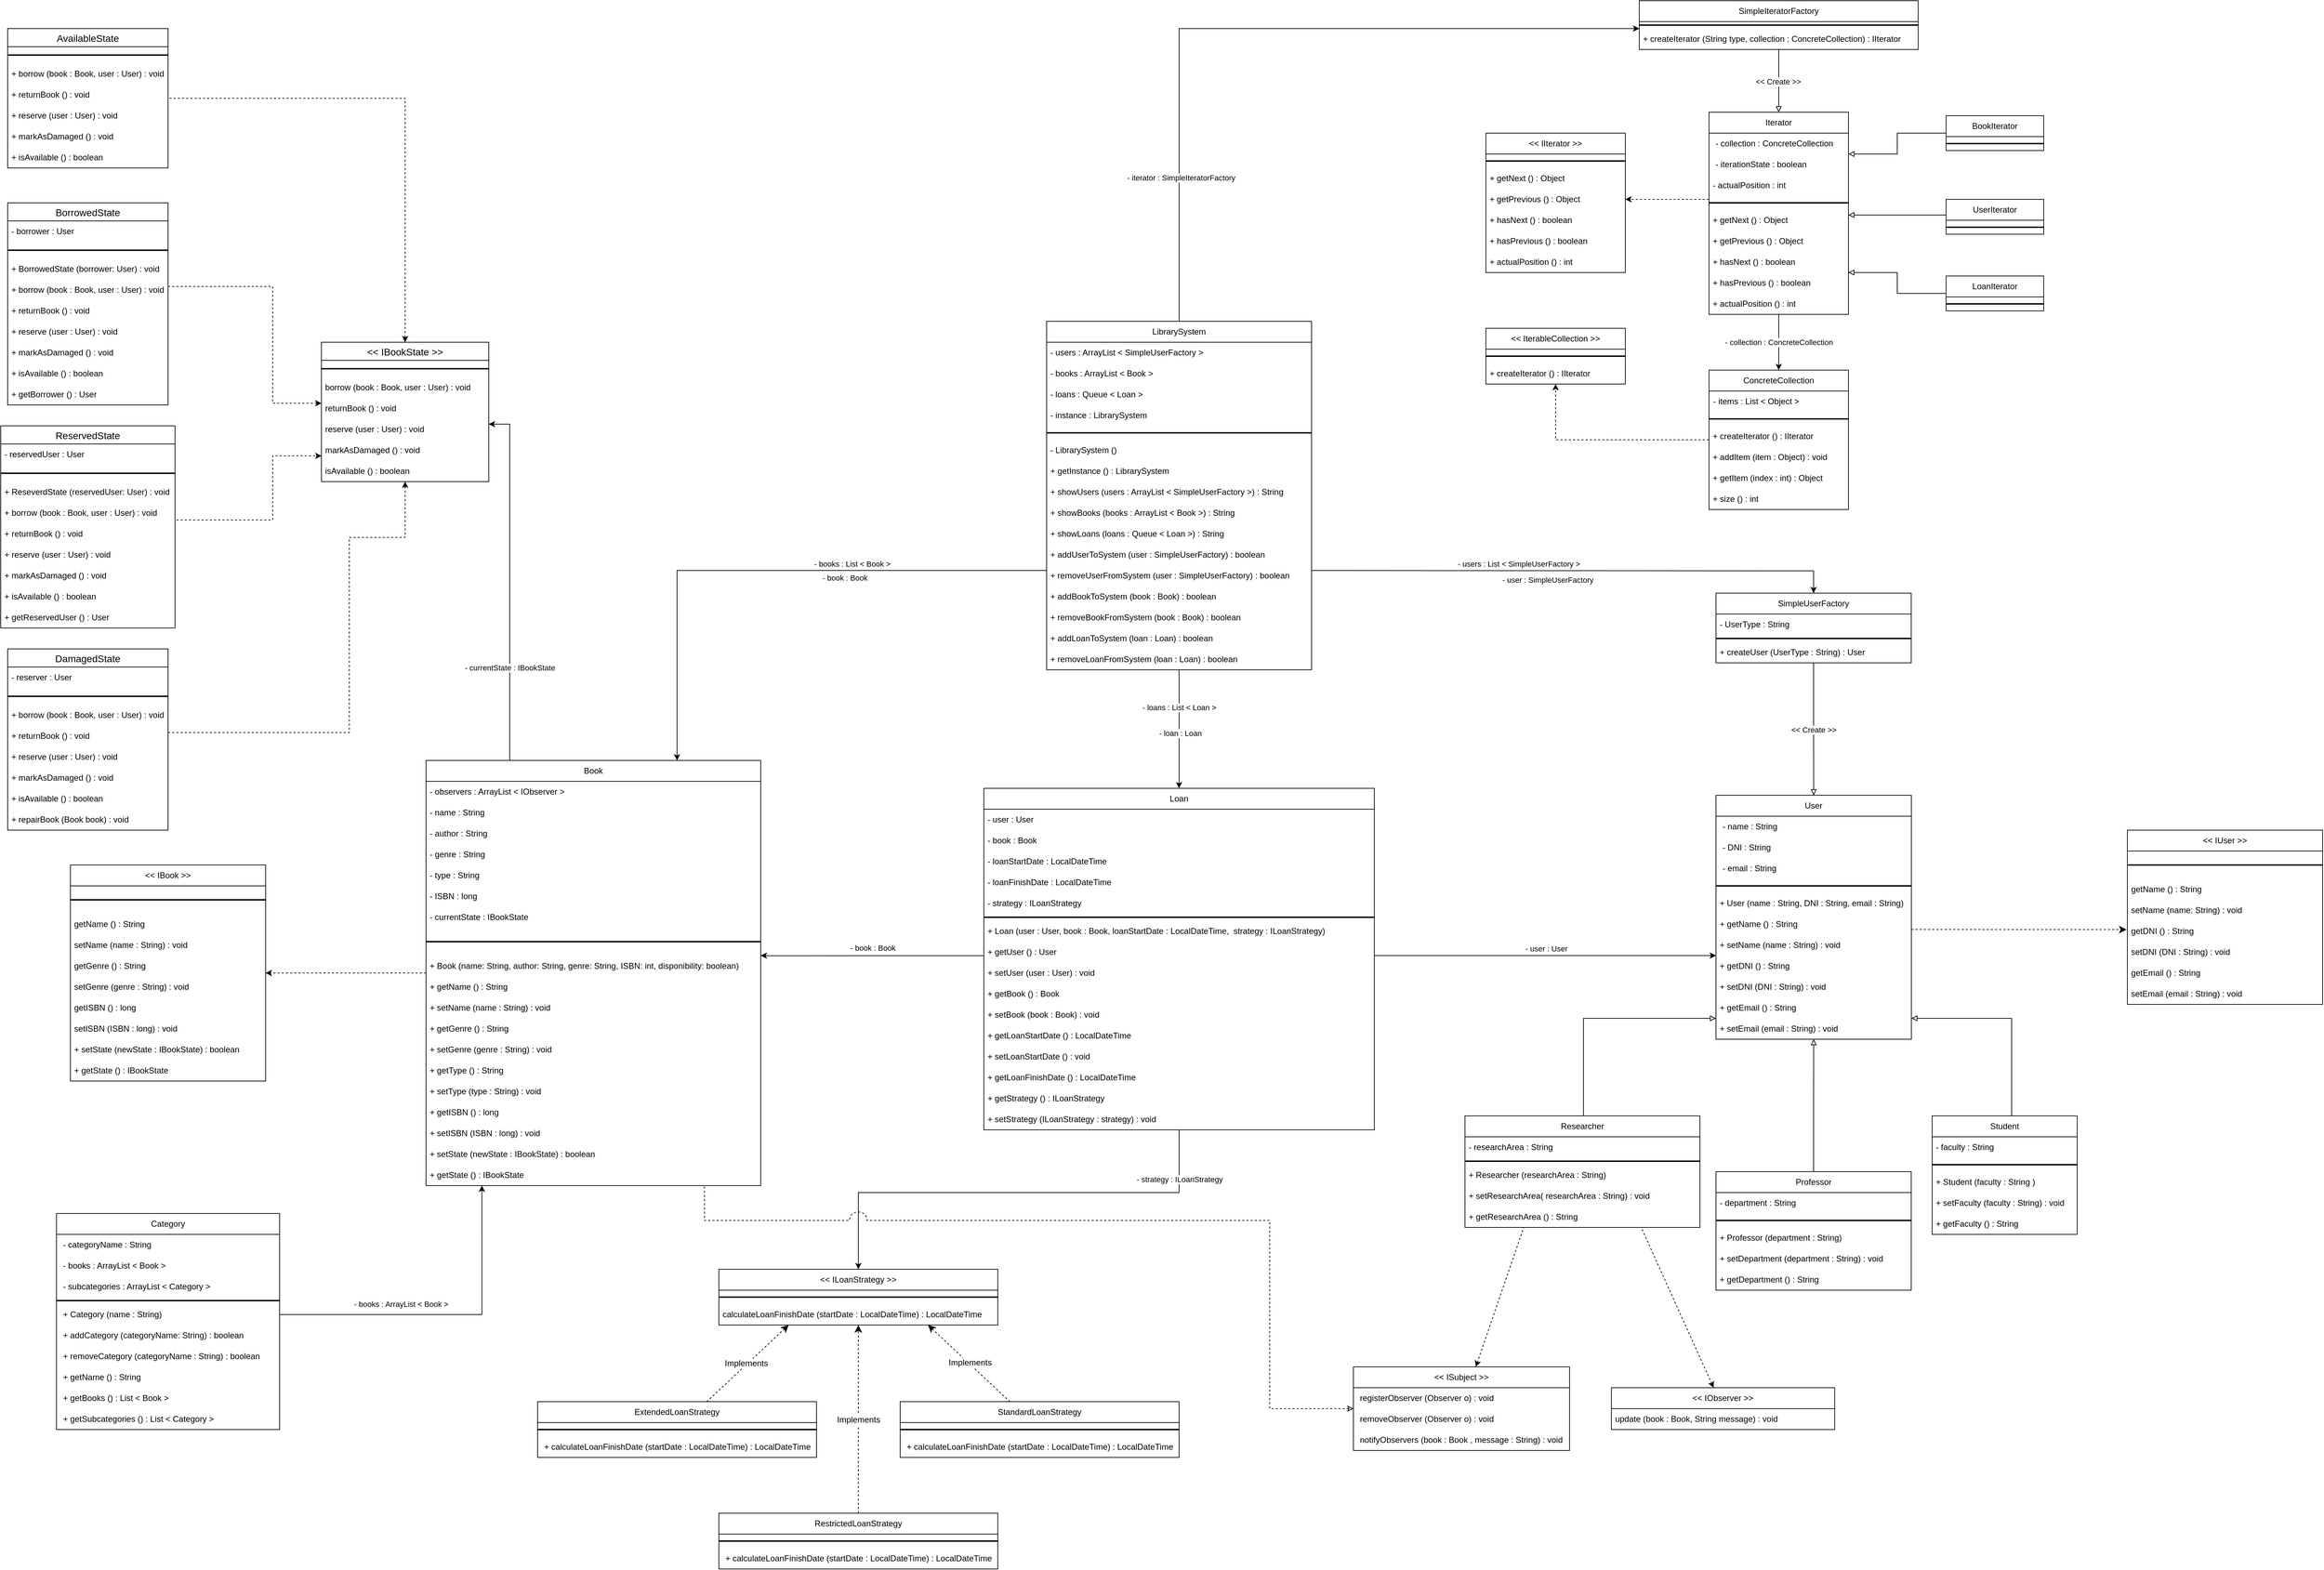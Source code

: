 <mxfile version="26.1.1">
  <diagram id="C5RBs43oDa-KdzZeNtuy" name="Page-1">
    <mxGraphModel dx="3406" dy="3206" grid="1" gridSize="10" guides="1" tooltips="1" connect="1" arrows="1" fold="1" page="1" pageScale="1" pageWidth="1200" pageHeight="1920" background="#FFFFFF" math="0" shadow="0">
      <root>
        <mxCell id="WIyWlLk6GJQsqaUBKTNV-0" />
        <mxCell id="WIyWlLk6GJQsqaUBKTNV-1" parent="WIyWlLk6GJQsqaUBKTNV-0" />
        <mxCell id="q5WZ01ZFPePv-wJeWz4b-315" style="edgeStyle=orthogonalEdgeStyle;rounded=0;orthogonalLoop=1;jettySize=auto;html=1;entryX=1;entryY=0.5;entryDx=0;entryDy=0;dashed=1;" parent="WIyWlLk6GJQsqaUBKTNV-1" source="q5WZ01ZFPePv-wJeWz4b-35" target="q5WZ01ZFPePv-wJeWz4b-300" edge="1">
          <mxGeometry relative="1" as="geometry">
            <mxPoint x="330" y="500" as="targetPoint" />
            <Array as="points">
              <mxPoint x="-190" y="505" />
              <mxPoint x="-190" y="505" />
            </Array>
          </mxGeometry>
        </mxCell>
        <mxCell id="1qEojGfef9XadqZPxh-j-86" style="edgeStyle=orthogonalEdgeStyle;rounded=0;orthogonalLoop=1;jettySize=auto;html=1;entryX=1;entryY=0.25;entryDx=0;entryDy=0;" parent="WIyWlLk6GJQsqaUBKTNV-1" source="q5WZ01ZFPePv-wJeWz4b-35" target="1qEojGfef9XadqZPxh-j-52" edge="1">
          <mxGeometry relative="1" as="geometry">
            <Array as="points">
              <mxPoint x="40" y="-282" />
            </Array>
          </mxGeometry>
        </mxCell>
        <mxCell id="1qEojGfef9XadqZPxh-j-87" value="- currentState : IBookState" style="edgeLabel;html=1;align=center;verticalAlign=middle;resizable=0;points=[];" parent="1qEojGfef9XadqZPxh-j-86" vertex="1" connectable="0">
          <mxGeometry x="-0.479" relative="1" as="geometry">
            <mxPoint as="offset" />
          </mxGeometry>
        </mxCell>
        <mxCell id="q5WZ01ZFPePv-wJeWz4b-35" value="Book" style="swimlane;fontStyle=0;childLayout=stackLayout;horizontal=1;startSize=30;horizontalStack=0;resizeParent=1;resizeParentMax=0;resizeLast=0;collapsible=1;marginBottom=0;whiteSpace=wrap;html=1;" parent="WIyWlLk6GJQsqaUBKTNV-1" vertex="1">
          <mxGeometry x="-80" y="200" width="480" height="610" as="geometry" />
        </mxCell>
        <mxCell id="1qEojGfef9XadqZPxh-j-125" value="&amp;nbsp;- observers : ArrayList &amp;lt; IObserver &amp;gt;" style="text;html=1;align=left;verticalAlign=middle;whiteSpace=wrap;rounded=0;" parent="q5WZ01ZFPePv-wJeWz4b-35" vertex="1">
          <mxGeometry y="30" width="480" height="30" as="geometry" />
        </mxCell>
        <mxCell id="q5WZ01ZFPePv-wJeWz4b-270" value="&amp;nbsp;- name : String" style="text;html=1;align=left;verticalAlign=middle;whiteSpace=wrap;rounded=0;" parent="q5WZ01ZFPePv-wJeWz4b-35" vertex="1">
          <mxGeometry y="60" width="480" height="30" as="geometry" />
        </mxCell>
        <mxCell id="q5WZ01ZFPePv-wJeWz4b-269" value="&amp;nbsp;- author : String" style="text;html=1;align=left;verticalAlign=middle;whiteSpace=wrap;rounded=0;" parent="q5WZ01ZFPePv-wJeWz4b-35" vertex="1">
          <mxGeometry y="90" width="480" height="30" as="geometry" />
        </mxCell>
        <mxCell id="q5WZ01ZFPePv-wJeWz4b-268" value="&amp;nbsp;- genre : String" style="text;html=1;align=left;verticalAlign=middle;whiteSpace=wrap;rounded=0;" parent="q5WZ01ZFPePv-wJeWz4b-35" vertex="1">
          <mxGeometry y="120" width="480" height="30" as="geometry" />
        </mxCell>
        <mxCell id="q5WZ01ZFPePv-wJeWz4b-272" value="&amp;nbsp;- type : String" style="text;html=1;align=left;verticalAlign=middle;whiteSpace=wrap;rounded=0;" parent="q5WZ01ZFPePv-wJeWz4b-35" vertex="1">
          <mxGeometry y="150" width="480" height="30" as="geometry" />
        </mxCell>
        <mxCell id="q5WZ01ZFPePv-wJeWz4b-267" value="&amp;nbsp;- ISBN : long" style="text;html=1;align=left;verticalAlign=middle;whiteSpace=wrap;rounded=0;" parent="q5WZ01ZFPePv-wJeWz4b-35" vertex="1">
          <mxGeometry y="180" width="480" height="30" as="geometry" />
        </mxCell>
        <mxCell id="1qEojGfef9XadqZPxh-j-88" value="&amp;nbsp;- currentState : IBookState" style="text;html=1;align=left;verticalAlign=middle;whiteSpace=wrap;rounded=0;" parent="q5WZ01ZFPePv-wJeWz4b-35" vertex="1">
          <mxGeometry y="210" width="480" height="30" as="geometry" />
        </mxCell>
        <mxCell id="q5WZ01ZFPePv-wJeWz4b-148" value="" style="line;strokeWidth=2;html=1;" parent="q5WZ01ZFPePv-wJeWz4b-35" vertex="1">
          <mxGeometry y="240" width="480" height="40" as="geometry" />
        </mxCell>
        <mxCell id="q5WZ01ZFPePv-wJeWz4b-150" value="&amp;nbsp;+ Book (name: String, author: String, genre: String, ISBN: int, disponibility: boolean)" style="text;html=1;align=left;verticalAlign=middle;whiteSpace=wrap;rounded=0;" parent="q5WZ01ZFPePv-wJeWz4b-35" vertex="1">
          <mxGeometry y="280" width="480" height="30" as="geometry" />
        </mxCell>
        <mxCell id="q5WZ01ZFPePv-wJeWz4b-151" value="&amp;nbsp;+ getName () : String" style="text;html=1;align=left;verticalAlign=middle;whiteSpace=wrap;rounded=0;" parent="q5WZ01ZFPePv-wJeWz4b-35" vertex="1">
          <mxGeometry y="310" width="480" height="30" as="geometry" />
        </mxCell>
        <mxCell id="q5WZ01ZFPePv-wJeWz4b-153" value="&amp;nbsp;+ setName (name : String) : void" style="text;html=1;align=left;verticalAlign=middle;whiteSpace=wrap;rounded=0;" parent="q5WZ01ZFPePv-wJeWz4b-35" vertex="1">
          <mxGeometry y="340" width="480" height="30" as="geometry" />
        </mxCell>
        <mxCell id="q5WZ01ZFPePv-wJeWz4b-152" value="&amp;nbsp;+ getGenre () : String" style="text;html=1;align=left;verticalAlign=middle;whiteSpace=wrap;rounded=0;" parent="q5WZ01ZFPePv-wJeWz4b-35" vertex="1">
          <mxGeometry y="370" width="480" height="30" as="geometry" />
        </mxCell>
        <mxCell id="q5WZ01ZFPePv-wJeWz4b-154" value="&amp;nbsp;+ setGenre (genre : String) : void" style="text;html=1;align=left;verticalAlign=middle;whiteSpace=wrap;rounded=0;" parent="q5WZ01ZFPePv-wJeWz4b-35" vertex="1">
          <mxGeometry y="400" width="480" height="30" as="geometry" />
        </mxCell>
        <mxCell id="1PzIKq73qgjTOJm5XEhF-56" value="&amp;nbsp;+ getType () : String" style="text;html=1;align=left;verticalAlign=middle;whiteSpace=wrap;rounded=0;" parent="q5WZ01ZFPePv-wJeWz4b-35" vertex="1">
          <mxGeometry y="430" width="480" height="30" as="geometry" />
        </mxCell>
        <mxCell id="1PzIKq73qgjTOJm5XEhF-55" value="&amp;nbsp;+ setType (type : String) : void" style="text;html=1;align=left;verticalAlign=middle;whiteSpace=wrap;rounded=0;" parent="q5WZ01ZFPePv-wJeWz4b-35" vertex="1">
          <mxGeometry y="460" width="480" height="30" as="geometry" />
        </mxCell>
        <mxCell id="q5WZ01ZFPePv-wJeWz4b-155" value="&amp;nbsp;+ getISBN () : long" style="text;html=1;align=left;verticalAlign=middle;whiteSpace=wrap;rounded=0;" parent="q5WZ01ZFPePv-wJeWz4b-35" vertex="1">
          <mxGeometry y="490" width="480" height="30" as="geometry" />
        </mxCell>
        <mxCell id="q5WZ01ZFPePv-wJeWz4b-149" value="&amp;nbsp;+ setISBN (ISBN : long) : void" style="text;html=1;align=left;verticalAlign=middle;whiteSpace=wrap;rounded=0;" parent="q5WZ01ZFPePv-wJeWz4b-35" vertex="1">
          <mxGeometry y="520" width="480" height="30" as="geometry" />
        </mxCell>
        <mxCell id="1qEojGfef9XadqZPxh-j-96" value="&amp;nbsp;+ setState (newState : IBookState) : boolean" style="text;html=1;align=left;verticalAlign=middle;whiteSpace=wrap;rounded=0;" parent="q5WZ01ZFPePv-wJeWz4b-35" vertex="1">
          <mxGeometry y="550" width="480" height="30" as="geometry" />
        </mxCell>
        <mxCell id="1qEojGfef9XadqZPxh-j-97" value="&amp;nbsp;+ getState () : IBookState" style="text;html=1;align=left;verticalAlign=middle;whiteSpace=wrap;rounded=0;" parent="q5WZ01ZFPePv-wJeWz4b-35" vertex="1">
          <mxGeometry y="580" width="480" height="30" as="geometry" />
        </mxCell>
        <mxCell id="q5WZ01ZFPePv-wJeWz4b-52" value="&amp;lt;&amp;lt; IUser &amp;gt;&amp;gt;" style="swimlane;fontStyle=0;childLayout=stackLayout;horizontal=1;startSize=30;horizontalStack=0;resizeParent=1;resizeParentMax=0;resizeLast=0;collapsible=1;marginBottom=0;whiteSpace=wrap;html=1;" parent="WIyWlLk6GJQsqaUBKTNV-1" vertex="1">
          <mxGeometry x="2360" y="300" width="280" height="250" as="geometry">
            <mxRectangle x="960" y="240" width="70" height="30" as="alternateBounds" />
          </mxGeometry>
        </mxCell>
        <mxCell id="q5WZ01ZFPePv-wJeWz4b-169" value="" style="line;strokeWidth=2;html=1;" parent="q5WZ01ZFPePv-wJeWz4b-52" vertex="1">
          <mxGeometry y="30" width="280" height="40" as="geometry" />
        </mxCell>
        <mxCell id="q5WZ01ZFPePv-wJeWz4b-130" value="&amp;nbsp;getName () : String" style="text;html=1;align=left;verticalAlign=middle;whiteSpace=wrap;rounded=0;" parent="q5WZ01ZFPePv-wJeWz4b-52" vertex="1">
          <mxGeometry y="70" width="280" height="30" as="geometry" />
        </mxCell>
        <mxCell id="q5WZ01ZFPePv-wJeWz4b-131" value="&amp;nbsp;setName (name: String) : void" style="text;html=1;align=left;verticalAlign=middle;whiteSpace=wrap;rounded=0;" parent="q5WZ01ZFPePv-wJeWz4b-52" vertex="1">
          <mxGeometry y="100" width="280" height="30" as="geometry" />
        </mxCell>
        <mxCell id="q5WZ01ZFPePv-wJeWz4b-132" value="&amp;nbsp;getDNI () : String" style="text;html=1;align=left;verticalAlign=middle;whiteSpace=wrap;rounded=0;" parent="q5WZ01ZFPePv-wJeWz4b-52" vertex="1">
          <mxGeometry y="130" width="280" height="30" as="geometry" />
        </mxCell>
        <mxCell id="q5WZ01ZFPePv-wJeWz4b-134" value="&amp;nbsp;setDNI (DNI : String) : void" style="text;html=1;align=left;verticalAlign=middle;whiteSpace=wrap;rounded=0;" parent="q5WZ01ZFPePv-wJeWz4b-52" vertex="1">
          <mxGeometry y="160" width="280" height="30" as="geometry" />
        </mxCell>
        <mxCell id="q5WZ01ZFPePv-wJeWz4b-133" value="&amp;nbsp;getEmail () : String" style="text;html=1;align=left;verticalAlign=middle;whiteSpace=wrap;rounded=0;" parent="q5WZ01ZFPePv-wJeWz4b-52" vertex="1">
          <mxGeometry y="190" width="280" height="30" as="geometry" />
        </mxCell>
        <mxCell id="q5WZ01ZFPePv-wJeWz4b-135" value="&amp;nbsp;setEmail (email : String) : void" style="text;html=1;align=left;verticalAlign=middle;whiteSpace=wrap;rounded=0;" parent="q5WZ01ZFPePv-wJeWz4b-52" vertex="1">
          <mxGeometry y="220" width="280" height="30" as="geometry" />
        </mxCell>
        <mxCell id="q5WZ01ZFPePv-wJeWz4b-162" style="edgeStyle=orthogonalEdgeStyle;rounded=0;orthogonalLoop=1;jettySize=auto;html=1;exitX=1;exitY=0.25;exitDx=0;exitDy=0;entryX=0.5;entryY=0;entryDx=0;entryDy=0;" parent="WIyWlLk6GJQsqaUBKTNV-1" target="q5WZ01ZFPePv-wJeWz4b-274" edge="1">
          <mxGeometry relative="1" as="geometry">
            <mxPoint x="1700" y="40" as="targetPoint" />
            <mxPoint x="1190" y="-72.5" as="sourcePoint" />
          </mxGeometry>
        </mxCell>
        <mxCell id="q5WZ01ZFPePv-wJeWz4b-175" value="- users : List &amp;lt; SimpleUserFactory &amp;gt;" style="edgeLabel;html=1;align=center;verticalAlign=middle;resizable=0;points=[];" parent="q5WZ01ZFPePv-wJeWz4b-162" vertex="1" connectable="0">
          <mxGeometry x="-0.306" relative="1" as="geometry">
            <mxPoint x="36" y="-10" as="offset" />
          </mxGeometry>
        </mxCell>
        <mxCell id="1PzIKq73qgjTOJm5XEhF-64" value="&amp;nbsp;- user : SimpleUserFactory" style="edgeLabel;html=1;align=center;verticalAlign=middle;resizable=0;points=[];" parent="q5WZ01ZFPePv-wJeWz4b-162" vertex="1" connectable="0">
          <mxGeometry x="-0.819" y="1" relative="1" as="geometry">
            <mxPoint x="269" y="14" as="offset" />
          </mxGeometry>
        </mxCell>
        <mxCell id="q5WZ01ZFPePv-wJeWz4b-163" style="edgeStyle=orthogonalEdgeStyle;rounded=0;orthogonalLoop=1;jettySize=auto;html=1;entryX=0.75;entryY=0;entryDx=0;entryDy=0;exitX=0;exitY=0.25;exitDx=0;exitDy=0;" parent="WIyWlLk6GJQsqaUBKTNV-1" target="q5WZ01ZFPePv-wJeWz4b-35" edge="1">
          <mxGeometry relative="1" as="geometry">
            <mxPoint x="810" y="-72.5" as="sourcePoint" />
            <Array as="points">
              <mxPoint x="280" y="-72" />
            </Array>
          </mxGeometry>
        </mxCell>
        <mxCell id="q5WZ01ZFPePv-wJeWz4b-176" value="- books : List &amp;lt; Book &amp;gt;" style="edgeLabel;html=1;align=center;verticalAlign=middle;resizable=0;points=[];" parent="q5WZ01ZFPePv-wJeWz4b-163" vertex="1" connectable="0">
          <mxGeometry x="-0.191" y="-1" relative="1" as="geometry">
            <mxPoint x="45" y="-9" as="offset" />
          </mxGeometry>
        </mxCell>
        <mxCell id="1PzIKq73qgjTOJm5XEhF-65" value="&amp;nbsp;- book : Book" style="edgeLabel;html=1;align=center;verticalAlign=middle;resizable=0;points=[];" parent="q5WZ01ZFPePv-wJeWz4b-163" vertex="1" connectable="0">
          <mxGeometry x="-0.314" relative="1" as="geometry">
            <mxPoint x="-16" y="10" as="offset" />
          </mxGeometry>
        </mxCell>
        <mxCell id="Pcc3i5cS4wQo6tpC9HV4-86" style="edgeStyle=orthogonalEdgeStyle;rounded=0;orthogonalLoop=1;jettySize=auto;html=1;entryX=0;entryY=0;entryDx=0;entryDy=0;" parent="WIyWlLk6GJQsqaUBKTNV-1" source="q5WZ01ZFPePv-wJeWz4b-77" target="Pcc3i5cS4wQo6tpC9HV4-42" edge="1">
          <mxGeometry relative="1" as="geometry">
            <Array as="points">
              <mxPoint x="1000" y="-850" />
            </Array>
          </mxGeometry>
        </mxCell>
        <mxCell id="Pcc3i5cS4wQo6tpC9HV4-88" value="&amp;nbsp;- iterator : SimpleIteratorFactory" style="edgeLabel;html=1;align=center;verticalAlign=middle;resizable=0;points=[];" parent="Pcc3i5cS4wQo6tpC9HV4-86" vertex="1" connectable="0">
          <mxGeometry x="-0.618" y="-1" relative="1" as="geometry">
            <mxPoint as="offset" />
          </mxGeometry>
        </mxCell>
        <mxCell id="q5WZ01ZFPePv-wJeWz4b-77" value="LibrarySystem" style="swimlane;fontStyle=0;childLayout=stackLayout;horizontal=1;startSize=30;horizontalStack=0;resizeParent=1;resizeParentMax=0;resizeLast=0;collapsible=1;marginBottom=0;whiteSpace=wrap;html=1;" parent="WIyWlLk6GJQsqaUBKTNV-1" vertex="1">
          <mxGeometry x="810" y="-430" width="380" height="500" as="geometry" />
        </mxCell>
        <mxCell id="q5WZ01ZFPePv-wJeWz4b-172" value="&amp;nbsp;- users : ArrayList &amp;lt; SimpleUserFactory &amp;gt;" style="text;html=1;align=left;verticalAlign=middle;whiteSpace=wrap;rounded=0;" parent="q5WZ01ZFPePv-wJeWz4b-77" vertex="1">
          <mxGeometry y="30" width="380" height="30" as="geometry" />
        </mxCell>
        <mxCell id="q5WZ01ZFPePv-wJeWz4b-170" value="&amp;nbsp;- books : ArrayList &amp;lt; Book &amp;gt;&amp;nbsp;" style="text;html=1;align=left;verticalAlign=middle;whiteSpace=wrap;rounded=0;" parent="q5WZ01ZFPePv-wJeWz4b-77" vertex="1">
          <mxGeometry y="60" width="380" height="30" as="geometry" />
        </mxCell>
        <mxCell id="q5WZ01ZFPePv-wJeWz4b-256" value="&amp;nbsp;- loans : Queue &amp;lt; Loan &amp;gt;" style="text;html=1;align=left;verticalAlign=middle;whiteSpace=wrap;rounded=0;" parent="q5WZ01ZFPePv-wJeWz4b-77" vertex="1">
          <mxGeometry y="90" width="380" height="30" as="geometry" />
        </mxCell>
        <mxCell id="q5WZ01ZFPePv-wJeWz4b-168" value="&amp;nbsp;- instance : LibrarySystem" style="text;html=1;align=left;verticalAlign=middle;resizable=0;points=[];autosize=1;strokeColor=none;fillColor=none;" parent="q5WZ01ZFPePv-wJeWz4b-77" vertex="1">
          <mxGeometry y="120" width="380" height="30" as="geometry" />
        </mxCell>
        <mxCell id="q5WZ01ZFPePv-wJeWz4b-128" value="" style="line;strokeWidth=2;html=1;" parent="q5WZ01ZFPePv-wJeWz4b-77" vertex="1">
          <mxGeometry y="150" width="380" height="20" as="geometry" />
        </mxCell>
        <mxCell id="q5WZ01ZFPePv-wJeWz4b-173" value="&amp;nbsp;- LibrarySystem ()" style="text;html=1;align=left;verticalAlign=middle;whiteSpace=wrap;rounded=0;" parent="q5WZ01ZFPePv-wJeWz4b-77" vertex="1">
          <mxGeometry y="170" width="380" height="30" as="geometry" />
        </mxCell>
        <mxCell id="q5WZ01ZFPePv-wJeWz4b-171" value="&amp;nbsp;+ getInstance () : LibrarySystem" style="text;html=1;align=left;verticalAlign=middle;whiteSpace=wrap;rounded=0;" parent="q5WZ01ZFPePv-wJeWz4b-77" vertex="1">
          <mxGeometry y="200" width="380" height="30" as="geometry" />
        </mxCell>
        <mxCell id="1PzIKq73qgjTOJm5XEhF-63" value="&amp;nbsp;+ showUsers (users : ArrayList &amp;lt; SimpleUserFactory &amp;gt;) : String" style="text;html=1;align=left;verticalAlign=middle;whiteSpace=wrap;rounded=0;" parent="q5WZ01ZFPePv-wJeWz4b-77" vertex="1">
          <mxGeometry y="230" width="380" height="30" as="geometry" />
        </mxCell>
        <mxCell id="1PzIKq73qgjTOJm5XEhF-62" value="&amp;nbsp;+ showBooks (books : ArrayList &amp;lt; Book &amp;gt;) : String" style="text;html=1;align=left;verticalAlign=middle;whiteSpace=wrap;rounded=0;" parent="q5WZ01ZFPePv-wJeWz4b-77" vertex="1">
          <mxGeometry y="260" width="380" height="30" as="geometry" />
        </mxCell>
        <mxCell id="1PzIKq73qgjTOJm5XEhF-59" value="&amp;nbsp;+ showLoans (loans : Queue &amp;lt; Loan &amp;gt;) : String" style="text;html=1;align=left;verticalAlign=middle;whiteSpace=wrap;rounded=0;" parent="q5WZ01ZFPePv-wJeWz4b-77" vertex="1">
          <mxGeometry y="290" width="380" height="30" as="geometry" />
        </mxCell>
        <mxCell id="1PzIKq73qgjTOJm5XEhF-71" value="&amp;nbsp;+ addUserToSystem (user : SimpleUserFactory) : boolean" style="text;html=1;align=left;verticalAlign=middle;whiteSpace=wrap;rounded=0;" parent="q5WZ01ZFPePv-wJeWz4b-77" vertex="1">
          <mxGeometry y="320" width="380" height="30" as="geometry" />
        </mxCell>
        <mxCell id="1PzIKq73qgjTOJm5XEhF-70" value="&amp;nbsp;+ removeUserFromSystem (user : SimpleUserFactory) : boolean" style="text;html=1;align=left;verticalAlign=middle;whiteSpace=wrap;rounded=0;" parent="q5WZ01ZFPePv-wJeWz4b-77" vertex="1">
          <mxGeometry y="350" width="380" height="30" as="geometry" />
        </mxCell>
        <mxCell id="1PzIKq73qgjTOJm5XEhF-61" value="&amp;nbsp;+ addBookToSystem (book : Book) : boolean" style="text;html=1;align=left;verticalAlign=middle;whiteSpace=wrap;rounded=0;" parent="q5WZ01ZFPePv-wJeWz4b-77" vertex="1">
          <mxGeometry y="380" width="380" height="30" as="geometry" />
        </mxCell>
        <mxCell id="1PzIKq73qgjTOJm5XEhF-69" value="&amp;nbsp;+ removeBookFromSystem (book : Book) : boolean" style="text;html=1;align=left;verticalAlign=middle;whiteSpace=wrap;rounded=0;" parent="q5WZ01ZFPePv-wJeWz4b-77" vertex="1">
          <mxGeometry y="410" width="380" height="30" as="geometry" />
        </mxCell>
        <mxCell id="1PzIKq73qgjTOJm5XEhF-58" value="&amp;nbsp;+ addLoanToSystem (loan : Loan) : boolean" style="text;html=1;align=left;verticalAlign=middle;whiteSpace=wrap;rounded=0;" parent="q5WZ01ZFPePv-wJeWz4b-77" vertex="1">
          <mxGeometry y="440" width="380" height="30" as="geometry" />
        </mxCell>
        <mxCell id="1PzIKq73qgjTOJm5XEhF-68" value="&amp;nbsp;+ removeLoanFromSystem (loan : Loan) : boolean" style="text;html=1;align=left;verticalAlign=middle;whiteSpace=wrap;rounded=0;" parent="q5WZ01ZFPePv-wJeWz4b-77" vertex="1">
          <mxGeometry y="470" width="380" height="30" as="geometry" />
        </mxCell>
        <mxCell id="1PzIKq73qgjTOJm5XEhF-51" style="edgeStyle=orthogonalEdgeStyle;rounded=0;orthogonalLoop=1;jettySize=auto;html=1;entryX=1;entryY=0;entryDx=0;entryDy=0;exitX=-0.001;exitY=0.672;exitDx=0;exitDy=0;exitPerimeter=0;" parent="WIyWlLk6GJQsqaUBKTNV-1" source="q5WZ01ZFPePv-wJeWz4b-228" target="q5WZ01ZFPePv-wJeWz4b-150" edge="1">
          <mxGeometry relative="1" as="geometry">
            <mxPoint x="520" y="480" as="targetPoint" />
            <Array as="points">
              <mxPoint x="420" y="480" />
            </Array>
            <mxPoint x="710" y="480" as="sourcePoint" />
          </mxGeometry>
        </mxCell>
        <mxCell id="1PzIKq73qgjTOJm5XEhF-52" value="&amp;nbsp;- book : Book" style="edgeLabel;html=1;align=center;verticalAlign=middle;resizable=0;points=[];" parent="1PzIKq73qgjTOJm5XEhF-51" vertex="1" connectable="0">
          <mxGeometry x="0.005" y="-1" relative="1" as="geometry">
            <mxPoint y="-10" as="offset" />
          </mxGeometry>
        </mxCell>
        <mxCell id="1PzIKq73qgjTOJm5XEhF-53" style="edgeStyle=orthogonalEdgeStyle;rounded=0;orthogonalLoop=1;jettySize=auto;html=1;entryX=0;entryY=0;entryDx=0;entryDy=0;" parent="WIyWlLk6GJQsqaUBKTNV-1" source="q5WZ01ZFPePv-wJeWz4b-88" target="q5WZ01ZFPePv-wJeWz4b-192" edge="1">
          <mxGeometry relative="1" as="geometry">
            <Array as="points">
              <mxPoint x="1330" y="480" />
              <mxPoint x="1330" y="480" />
            </Array>
          </mxGeometry>
        </mxCell>
        <mxCell id="1PzIKq73qgjTOJm5XEhF-54" value="&amp;nbsp;- user : User" style="edgeLabel;html=1;align=center;verticalAlign=middle;resizable=0;points=[];" parent="1PzIKq73qgjTOJm5XEhF-53" vertex="1" connectable="0">
          <mxGeometry x="-0.002" y="2" relative="1" as="geometry">
            <mxPoint y="-8" as="offset" />
          </mxGeometry>
        </mxCell>
        <mxCell id="q5WZ01ZFPePv-wJeWz4b-88" value="Loan" style="swimlane;fontStyle=0;childLayout=stackLayout;horizontal=1;startSize=30;horizontalStack=0;resizeParent=1;resizeParentMax=0;resizeLast=0;collapsible=1;marginBottom=0;whiteSpace=wrap;html=1;" parent="WIyWlLk6GJQsqaUBKTNV-1" vertex="1">
          <mxGeometry x="720" y="240" width="560" height="490" as="geometry" />
        </mxCell>
        <mxCell id="q5WZ01ZFPePv-wJeWz4b-223" value="&amp;nbsp;- user : User" style="text;html=1;align=left;verticalAlign=middle;whiteSpace=wrap;rounded=0;" parent="q5WZ01ZFPePv-wJeWz4b-88" vertex="1">
          <mxGeometry y="30" width="560" height="30" as="geometry" />
        </mxCell>
        <mxCell id="q5WZ01ZFPePv-wJeWz4b-222" value="&amp;nbsp;- book : Book" style="text;html=1;align=left;verticalAlign=middle;whiteSpace=wrap;rounded=0;" parent="q5WZ01ZFPePv-wJeWz4b-88" vertex="1">
          <mxGeometry y="60" width="560" height="30" as="geometry" />
        </mxCell>
        <mxCell id="q5WZ01ZFPePv-wJeWz4b-218" value="&amp;nbsp;- loanStartDate : LocalDateTime" style="text;html=1;align=left;verticalAlign=middle;whiteSpace=wrap;rounded=0;" parent="q5WZ01ZFPePv-wJeWz4b-88" vertex="1">
          <mxGeometry y="90" width="560" height="30" as="geometry" />
        </mxCell>
        <mxCell id="q5WZ01ZFPePv-wJeWz4b-217" value="&amp;nbsp;- loanFinishDate : LocalDateTime" style="text;html=1;align=left;verticalAlign=middle;whiteSpace=wrap;rounded=0;" parent="q5WZ01ZFPePv-wJeWz4b-88" vertex="1">
          <mxGeometry y="120" width="560" height="30" as="geometry" />
        </mxCell>
        <mxCell id="1PzIKq73qgjTOJm5XEhF-22" value="&amp;nbsp;- strategy : ILoanStrategy" style="text;html=1;align=left;verticalAlign=middle;whiteSpace=wrap;rounded=0;" parent="q5WZ01ZFPePv-wJeWz4b-88" vertex="1">
          <mxGeometry y="150" width="560" height="30" as="geometry" />
        </mxCell>
        <mxCell id="q5WZ01ZFPePv-wJeWz4b-225" value="" style="line;strokeWidth=2;html=1;" parent="q5WZ01ZFPePv-wJeWz4b-88" vertex="1">
          <mxGeometry y="180" width="560" height="10" as="geometry" />
        </mxCell>
        <mxCell id="1PzIKq73qgjTOJm5XEhF-67" value="&amp;nbsp;+ Loan (user : User, book : Book, loanStartDate : LocalDateTime,&amp;nbsp; strategy : ILoanStrategy)" style="text;html=1;align=left;verticalAlign=middle;whiteSpace=wrap;rounded=0;" parent="q5WZ01ZFPePv-wJeWz4b-88" vertex="1">
          <mxGeometry y="190" width="560" height="30" as="geometry" />
        </mxCell>
        <mxCell id="q5WZ01ZFPePv-wJeWz4b-228" value="&amp;nbsp;+ getUser () : User" style="text;html=1;align=left;verticalAlign=middle;whiteSpace=wrap;rounded=0;" parent="q5WZ01ZFPePv-wJeWz4b-88" vertex="1">
          <mxGeometry y="220" width="560" height="30" as="geometry" />
        </mxCell>
        <mxCell id="q5WZ01ZFPePv-wJeWz4b-226" value="&amp;nbsp;+ setUser (user : User) : void" style="text;html=1;align=left;verticalAlign=middle;whiteSpace=wrap;rounded=0;" parent="q5WZ01ZFPePv-wJeWz4b-88" vertex="1">
          <mxGeometry y="250" width="560" height="30" as="geometry" />
        </mxCell>
        <mxCell id="q5WZ01ZFPePv-wJeWz4b-227" value="&amp;nbsp;+ getBook () : Book" style="text;html=1;align=left;verticalAlign=middle;whiteSpace=wrap;rounded=0;" parent="q5WZ01ZFPePv-wJeWz4b-88" vertex="1">
          <mxGeometry y="280" width="560" height="30" as="geometry" />
        </mxCell>
        <mxCell id="q5WZ01ZFPePv-wJeWz4b-229" value="&amp;nbsp;+ setBook (book : Book) : void" style="text;html=1;align=left;verticalAlign=middle;whiteSpace=wrap;rounded=0;" parent="q5WZ01ZFPePv-wJeWz4b-88" vertex="1">
          <mxGeometry y="310" width="560" height="30" as="geometry" />
        </mxCell>
        <mxCell id="q5WZ01ZFPePv-wJeWz4b-232" value="&amp;nbsp;+ getLoanStartDate () : LocalDateTime" style="text;html=1;align=left;verticalAlign=middle;whiteSpace=wrap;rounded=0;" parent="q5WZ01ZFPePv-wJeWz4b-88" vertex="1">
          <mxGeometry y="340" width="560" height="30" as="geometry" />
        </mxCell>
        <mxCell id="q5WZ01ZFPePv-wJeWz4b-233" value="&amp;nbsp;+ setLoanStartDate () : void" style="text;html=1;align=left;verticalAlign=middle;whiteSpace=wrap;rounded=0;" parent="q5WZ01ZFPePv-wJeWz4b-88" vertex="1">
          <mxGeometry y="370" width="560" height="30" as="geometry" />
        </mxCell>
        <mxCell id="1qEojGfef9XadqZPxh-j-132" value="&amp;nbsp;+ getLoanFinishDate () : LocalDateTime" style="text;html=1;align=left;verticalAlign=middle;whiteSpace=wrap;rounded=0;" parent="q5WZ01ZFPePv-wJeWz4b-88" vertex="1">
          <mxGeometry y="400" width="560" height="30" as="geometry" />
        </mxCell>
        <mxCell id="1qEojGfef9XadqZPxh-j-131" value="&amp;nbsp;+ getStrategy () : ILoanStrategy" style="text;html=1;align=left;verticalAlign=middle;whiteSpace=wrap;rounded=0;" parent="q5WZ01ZFPePv-wJeWz4b-88" vertex="1">
          <mxGeometry y="430" width="560" height="30" as="geometry" />
        </mxCell>
        <mxCell id="1qEojGfef9XadqZPxh-j-130" value="&amp;nbsp;+ setStrategy (ILoanStrategy : strategy) : void" style="text;html=1;align=left;verticalAlign=middle;whiteSpace=wrap;rounded=0;" parent="q5WZ01ZFPePv-wJeWz4b-88" vertex="1">
          <mxGeometry y="460" width="560" height="30" as="geometry" />
        </mxCell>
        <mxCell id="1PzIKq73qgjTOJm5XEhF-39" style="rounded=0;orthogonalLoop=1;jettySize=auto;html=1;dashed=1;endArrow=none;startFill=1;startArrow=classic;entryX=0.25;entryY=1;entryDx=0;entryDy=0;" parent="WIyWlLk6GJQsqaUBKTNV-1" source="q5WZ01ZFPePv-wJeWz4b-203" target="1PzIKq73qgjTOJm5XEhF-33" edge="1">
          <mxGeometry relative="1" as="geometry">
            <mxPoint x="1550" y="1020" as="targetPoint" />
          </mxGeometry>
        </mxCell>
        <mxCell id="q5WZ01ZFPePv-wJeWz4b-237" style="edgeStyle=orthogonalEdgeStyle;rounded=0;orthogonalLoop=1;jettySize=auto;html=1;entryX=0.5;entryY=0;entryDx=0;entryDy=0;exitX=0.5;exitY=1;exitDx=0;exitDy=0;" parent="WIyWlLk6GJQsqaUBKTNV-1" source="1PzIKq73qgjTOJm5XEhF-68" target="q5WZ01ZFPePv-wJeWz4b-88" edge="1">
          <mxGeometry relative="1" as="geometry">
            <mxPoint x="1000" y="70" as="sourcePoint" />
          </mxGeometry>
        </mxCell>
        <mxCell id="q5WZ01ZFPePv-wJeWz4b-239" value="- loans : List &amp;lt; Loan &amp;gt;" style="edgeLabel;html=1;align=center;verticalAlign=middle;resizable=0;points=[];" parent="q5WZ01ZFPePv-wJeWz4b-237" vertex="1" connectable="0">
          <mxGeometry x="-0.124" relative="1" as="geometry">
            <mxPoint y="-21" as="offset" />
          </mxGeometry>
        </mxCell>
        <mxCell id="1PzIKq73qgjTOJm5XEhF-66" value="&amp;nbsp;- loan : Loan" style="edgeLabel;html=1;align=center;verticalAlign=middle;resizable=0;points=[];" parent="q5WZ01ZFPePv-wJeWz4b-237" vertex="1" connectable="0">
          <mxGeometry x="-0.245" y="1" relative="1" as="geometry">
            <mxPoint x="-1" y="27" as="offset" />
          </mxGeometry>
        </mxCell>
        <mxCell id="q5WZ01ZFPePv-wJeWz4b-300" value="&amp;lt;&amp;lt; IBook &amp;gt;&amp;gt;" style="swimlane;fontStyle=0;childLayout=stackLayout;horizontal=1;startSize=30;horizontalStack=0;resizeParent=1;resizeParentMax=0;resizeLast=0;collapsible=1;marginBottom=0;whiteSpace=wrap;html=1;" parent="WIyWlLk6GJQsqaUBKTNV-1" vertex="1">
          <mxGeometry x="-590" y="350" width="280" height="310" as="geometry" />
        </mxCell>
        <mxCell id="q5WZ01ZFPePv-wJeWz4b-304" value="" style="line;strokeWidth=2;html=1;" parent="q5WZ01ZFPePv-wJeWz4b-300" vertex="1">
          <mxGeometry y="30" width="280" height="40" as="geometry" />
        </mxCell>
        <mxCell id="q5WZ01ZFPePv-wJeWz4b-306" value="&amp;nbsp;getName () : String" style="text;html=1;align=left;verticalAlign=middle;whiteSpace=wrap;rounded=0;" parent="q5WZ01ZFPePv-wJeWz4b-300" vertex="1">
          <mxGeometry y="70" width="280" height="30" as="geometry" />
        </mxCell>
        <mxCell id="q5WZ01ZFPePv-wJeWz4b-305" value="&amp;nbsp;setName (name : String) : void" style="text;html=1;align=left;verticalAlign=middle;whiteSpace=wrap;rounded=0;" parent="q5WZ01ZFPePv-wJeWz4b-300" vertex="1">
          <mxGeometry y="100" width="280" height="30" as="geometry" />
        </mxCell>
        <mxCell id="q5WZ01ZFPePv-wJeWz4b-307" value="&amp;nbsp;getGenre () : String" style="text;html=1;align=left;verticalAlign=middle;whiteSpace=wrap;rounded=0;" parent="q5WZ01ZFPePv-wJeWz4b-300" vertex="1">
          <mxGeometry y="130" width="280" height="30" as="geometry" />
        </mxCell>
        <mxCell id="q5WZ01ZFPePv-wJeWz4b-308" value="&amp;nbsp;setGenre (genre : String) : void" style="text;html=1;align=left;verticalAlign=middle;whiteSpace=wrap;rounded=0;" parent="q5WZ01ZFPePv-wJeWz4b-300" vertex="1">
          <mxGeometry y="160" width="280" height="30" as="geometry" />
        </mxCell>
        <mxCell id="q5WZ01ZFPePv-wJeWz4b-312" value="&amp;nbsp;getISBN () : long" style="text;html=1;align=left;verticalAlign=middle;whiteSpace=wrap;rounded=0;" parent="q5WZ01ZFPePv-wJeWz4b-300" vertex="1">
          <mxGeometry y="190" width="280" height="30" as="geometry" />
        </mxCell>
        <mxCell id="q5WZ01ZFPePv-wJeWz4b-311" value="&amp;nbsp;setISBN (ISBN : long) : void" style="text;html=1;align=left;verticalAlign=middle;whiteSpace=wrap;rounded=0;" parent="q5WZ01ZFPePv-wJeWz4b-300" vertex="1">
          <mxGeometry y="220" width="280" height="30" as="geometry" />
        </mxCell>
        <mxCell id="1qEojGfef9XadqZPxh-j-101" value="&amp;nbsp;+ setState (newState : IBookState) : boolean" style="text;html=1;align=left;verticalAlign=middle;whiteSpace=wrap;rounded=0;" parent="q5WZ01ZFPePv-wJeWz4b-300" vertex="1">
          <mxGeometry y="250" width="280" height="30" as="geometry" />
        </mxCell>
        <mxCell id="1qEojGfef9XadqZPxh-j-100" value="&amp;nbsp;+ getState () : IBookState" style="text;html=1;align=left;verticalAlign=middle;whiteSpace=wrap;rounded=0;" parent="q5WZ01ZFPePv-wJeWz4b-300" vertex="1">
          <mxGeometry y="280" width="280" height="30" as="geometry" />
        </mxCell>
        <mxCell id="1PzIKq73qgjTOJm5XEhF-20" style="edgeStyle=orthogonalEdgeStyle;rounded=0;orthogonalLoop=1;jettySize=auto;html=1;entryX=0.5;entryY=1;entryDx=0;entryDy=0;startArrow=classic;startFill=1;endArrow=none;" parent="WIyWlLk6GJQsqaUBKTNV-1" source="1PzIKq73qgjTOJm5XEhF-0" target="q5WZ01ZFPePv-wJeWz4b-88" edge="1">
          <mxGeometry relative="1" as="geometry">
            <Array as="points">
              <mxPoint x="540" y="820" />
              <mxPoint x="1000" y="820" />
            </Array>
            <mxPoint x="1000.0" y="700.0" as="targetPoint" />
          </mxGeometry>
        </mxCell>
        <mxCell id="1PzIKq73qgjTOJm5XEhF-21" value="&amp;nbsp;- strategy : ILoanStrategy" style="edgeLabel;html=1;align=center;verticalAlign=middle;resizable=0;points=[];" parent="1PzIKq73qgjTOJm5XEhF-20" vertex="1" connectable="0">
          <mxGeometry x="0.785" y="1" relative="1" as="geometry">
            <mxPoint as="offset" />
          </mxGeometry>
        </mxCell>
        <mxCell id="1PzIKq73qgjTOJm5XEhF-0" value="&amp;lt;&amp;lt; ILoanStrategy &amp;gt;&amp;gt;" style="swimlane;fontStyle=0;childLayout=stackLayout;horizontal=1;startSize=30;horizontalStack=0;resizeParent=1;resizeParentMax=0;resizeLast=0;collapsible=1;marginBottom=0;whiteSpace=wrap;html=1;" parent="WIyWlLk6GJQsqaUBKTNV-1" vertex="1">
          <mxGeometry x="340" y="930" width="400" height="80" as="geometry" />
        </mxCell>
        <mxCell id="1PzIKq73qgjTOJm5XEhF-1" value="" style="line;strokeWidth=2;html=1;" parent="1PzIKq73qgjTOJm5XEhF-0" vertex="1">
          <mxGeometry y="30" width="400" height="20" as="geometry" />
        </mxCell>
        <mxCell id="1PzIKq73qgjTOJm5XEhF-2" value="&amp;nbsp;calculateLoanFinishDate (startDate : LocalDateTime) : LocalDateTime" style="text;html=1;align=left;verticalAlign=middle;whiteSpace=wrap;rounded=0;" parent="1PzIKq73qgjTOJm5XEhF-0" vertex="1">
          <mxGeometry y="50" width="400" height="30" as="geometry" />
        </mxCell>
        <mxCell id="1PzIKq73qgjTOJm5XEhF-3" style="edgeStyle=none;curved=1;rounded=0;orthogonalLoop=1;jettySize=auto;html=1;entryX=0.75;entryY=1;entryDx=0;entryDy=0;fontSize=12;startSize=8;endSize=8;dashed=1;" parent="WIyWlLk6GJQsqaUBKTNV-1" source="1PzIKq73qgjTOJm5XEhF-5" target="1PzIKq73qgjTOJm5XEhF-2" edge="1">
          <mxGeometry relative="1" as="geometry" />
        </mxCell>
        <mxCell id="1PzIKq73qgjTOJm5XEhF-4" value="Implements" style="edgeLabel;html=1;align=center;verticalAlign=middle;resizable=0;points=[];fontSize=12;" parent="1PzIKq73qgjTOJm5XEhF-3" vertex="1" connectable="0">
          <mxGeometry x="-0.001" y="-1" relative="1" as="geometry">
            <mxPoint as="offset" />
          </mxGeometry>
        </mxCell>
        <mxCell id="1PzIKq73qgjTOJm5XEhF-5" value="StandardLoanStrategy" style="swimlane;fontStyle=0;childLayout=stackLayout;horizontal=1;startSize=30;horizontalStack=0;resizeParent=1;resizeParentMax=0;resizeLast=0;collapsible=1;marginBottom=0;whiteSpace=wrap;html=1;" parent="WIyWlLk6GJQsqaUBKTNV-1" vertex="1">
          <mxGeometry x="600" y="1120" width="400" height="80" as="geometry" />
        </mxCell>
        <mxCell id="1PzIKq73qgjTOJm5XEhF-6" value="" style="line;strokeWidth=2;html=1;" parent="1PzIKq73qgjTOJm5XEhF-5" vertex="1">
          <mxGeometry y="30" width="400" height="20" as="geometry" />
        </mxCell>
        <mxCell id="1PzIKq73qgjTOJm5XEhF-7" value="&amp;nbsp;+ calculateLoanFinishDate (startDate : LocalDateTime) : LocalDateTime" style="text;strokeColor=none;fillColor=none;align=left;verticalAlign=middle;spacingLeft=4;spacingRight=4;overflow=hidden;points=[[0,0.5],[1,0.5]];portConstraint=eastwest;rotatable=0;whiteSpace=wrap;html=1;fontStyle=0" parent="1PzIKq73qgjTOJm5XEhF-5" vertex="1">
          <mxGeometry y="50" width="400" height="30" as="geometry" />
        </mxCell>
        <mxCell id="1PzIKq73qgjTOJm5XEhF-8" style="edgeStyle=none;curved=1;rounded=0;orthogonalLoop=1;jettySize=auto;html=1;entryX=0.25;entryY=1;entryDx=0;entryDy=0;fontSize=12;startSize=8;endSize=8;dashed=1;" parent="WIyWlLk6GJQsqaUBKTNV-1" source="1PzIKq73qgjTOJm5XEhF-10" target="1PzIKq73qgjTOJm5XEhF-2" edge="1">
          <mxGeometry relative="1" as="geometry" />
        </mxCell>
        <mxCell id="1PzIKq73qgjTOJm5XEhF-9" value="Implements" style="edgeLabel;html=1;align=center;verticalAlign=middle;resizable=0;points=[];fontSize=12;" parent="1PzIKq73qgjTOJm5XEhF-8" vertex="1" connectable="0">
          <mxGeometry x="-0.026" y="2" relative="1" as="geometry">
            <mxPoint as="offset" />
          </mxGeometry>
        </mxCell>
        <mxCell id="1PzIKq73qgjTOJm5XEhF-10" value="ExtendedLoanStrategy" style="swimlane;fontStyle=0;childLayout=stackLayout;horizontal=1;startSize=30;horizontalStack=0;resizeParent=1;resizeParentMax=0;resizeLast=0;collapsible=1;marginBottom=0;whiteSpace=wrap;html=1;" parent="WIyWlLk6GJQsqaUBKTNV-1" vertex="1">
          <mxGeometry x="80" y="1120" width="400" height="80" as="geometry" />
        </mxCell>
        <mxCell id="1PzIKq73qgjTOJm5XEhF-11" value="" style="line;strokeWidth=2;html=1;" parent="1PzIKq73qgjTOJm5XEhF-10" vertex="1">
          <mxGeometry y="30" width="400" height="20" as="geometry" />
        </mxCell>
        <mxCell id="1PzIKq73qgjTOJm5XEhF-12" value="&amp;nbsp;+ calculateLoanFinishDate (startDate : LocalDateTime) : LocalDateTime" style="text;strokeColor=none;fillColor=none;align=left;verticalAlign=middle;spacingLeft=4;spacingRight=4;overflow=hidden;points=[[0,0.5],[1,0.5]];portConstraint=eastwest;rotatable=0;whiteSpace=wrap;html=1;" parent="1PzIKq73qgjTOJm5XEhF-10" vertex="1">
          <mxGeometry y="50" width="400" height="30" as="geometry" />
        </mxCell>
        <mxCell id="1PzIKq73qgjTOJm5XEhF-13" style="edgeStyle=none;curved=1;rounded=0;orthogonalLoop=1;jettySize=auto;html=1;entryX=0.5;entryY=1;entryDx=0;entryDy=0;fontSize=12;startSize=8;endSize=8;dashed=1;" parent="WIyWlLk6GJQsqaUBKTNV-1" source="1PzIKq73qgjTOJm5XEhF-15" target="1PzIKq73qgjTOJm5XEhF-2" edge="1">
          <mxGeometry relative="1" as="geometry" />
        </mxCell>
        <mxCell id="1PzIKq73qgjTOJm5XEhF-14" value="Implements" style="edgeLabel;html=1;align=center;verticalAlign=middle;resizable=0;points=[];fontSize=12;" parent="1PzIKq73qgjTOJm5XEhF-13" vertex="1" connectable="0">
          <mxGeometry x="-0.002" relative="1" as="geometry">
            <mxPoint as="offset" />
          </mxGeometry>
        </mxCell>
        <mxCell id="1PzIKq73qgjTOJm5XEhF-15" value="RestrictedLoanStrategy" style="swimlane;fontStyle=0;childLayout=stackLayout;horizontal=1;startSize=30;horizontalStack=0;resizeParent=1;resizeParentMax=0;resizeLast=0;collapsible=1;marginBottom=0;whiteSpace=wrap;html=1;" parent="WIyWlLk6GJQsqaUBKTNV-1" vertex="1">
          <mxGeometry x="340" y="1280" width="400" height="80" as="geometry" />
        </mxCell>
        <mxCell id="1PzIKq73qgjTOJm5XEhF-16" value="" style="line;strokeWidth=2;html=1;" parent="1PzIKq73qgjTOJm5XEhF-15" vertex="1">
          <mxGeometry y="30" width="400" height="20" as="geometry" />
        </mxCell>
        <mxCell id="1PzIKq73qgjTOJm5XEhF-17" value="&amp;nbsp;+ calculateLoanFinishDate (startDate : LocalDateTime) : LocalDateTime" style="text;strokeColor=none;fillColor=none;align=left;verticalAlign=middle;spacingLeft=4;spacingRight=4;overflow=hidden;points=[[0,0.5],[1,0.5]];portConstraint=eastwest;rotatable=0;whiteSpace=wrap;html=1;" parent="1PzIKq73qgjTOJm5XEhF-15" vertex="1">
          <mxGeometry y="50" width="400" height="30" as="geometry" />
        </mxCell>
        <mxCell id="1PzIKq73qgjTOJm5XEhF-25" style="edgeStyle=none;curved=1;rounded=0;orthogonalLoop=1;jettySize=auto;html=1;fontSize=12;startSize=8;endSize=8;dashed=1;exitX=1;exitY=0.75;exitDx=0;exitDy=0;entryX=-0.004;entryY=0.423;entryDx=0;entryDy=0;entryPerimeter=0;" parent="WIyWlLk6GJQsqaUBKTNV-1" source="q5WZ01ZFPePv-wJeWz4b-196" target="q5WZ01ZFPePv-wJeWz4b-132" edge="1">
          <mxGeometry relative="1" as="geometry">
            <mxPoint x="2360" y="650" as="sourcePoint" />
            <mxPoint x="2560" y="720" as="targetPoint" />
          </mxGeometry>
        </mxCell>
        <mxCell id="1PzIKq73qgjTOJm5XEhF-41" style="rounded=0;orthogonalLoop=1;jettySize=auto;html=1;startArrow=classic;startFill=1;endArrow=none;dashed=1;strokeColor=default;entryX=0.75;entryY=1;entryDx=0;entryDy=0;" parent="WIyWlLk6GJQsqaUBKTNV-1" source="q5WZ01ZFPePv-wJeWz4b-4" target="1PzIKq73qgjTOJm5XEhF-33" edge="1">
          <mxGeometry relative="1" as="geometry">
            <mxPoint x="1750" y="1000" as="targetPoint" />
          </mxGeometry>
        </mxCell>
        <mxCell id="Pcc3i5cS4wQo6tpC9HV4-7" value="&amp;lt;&amp;lt; IIterator &amp;gt;&amp;gt;" style="swimlane;fontStyle=0;childLayout=stackLayout;horizontal=1;startSize=30;horizontalStack=0;resizeParent=1;resizeParentMax=0;resizeLast=0;collapsible=1;marginBottom=0;whiteSpace=wrap;html=1;" parent="WIyWlLk6GJQsqaUBKTNV-1" vertex="1">
          <mxGeometry x="1440" y="-700" width="200" height="200" as="geometry" />
        </mxCell>
        <mxCell id="Pcc3i5cS4wQo6tpC9HV4-11" value="" style="line;strokeWidth=2;html=1;" parent="Pcc3i5cS4wQo6tpC9HV4-7" vertex="1">
          <mxGeometry y="30" width="200" height="20" as="geometry" />
        </mxCell>
        <mxCell id="Pcc3i5cS4wQo6tpC9HV4-13" value="&amp;nbsp;+ getNext () : Object" style="text;html=1;align=left;verticalAlign=middle;whiteSpace=wrap;rounded=0;" parent="Pcc3i5cS4wQo6tpC9HV4-7" vertex="1">
          <mxGeometry y="50" width="200" height="30" as="geometry" />
        </mxCell>
        <mxCell id="Pcc3i5cS4wQo6tpC9HV4-12" value="&amp;nbsp;+ getPrevious () : Object" style="text;html=1;align=left;verticalAlign=middle;whiteSpace=wrap;rounded=0;" parent="Pcc3i5cS4wQo6tpC9HV4-7" vertex="1">
          <mxGeometry y="80" width="200" height="30" as="geometry" />
        </mxCell>
        <mxCell id="Pcc3i5cS4wQo6tpC9HV4-14" value="&amp;nbsp;+ hasNext () : boolean" style="text;html=1;align=left;verticalAlign=middle;whiteSpace=wrap;rounded=0;" parent="Pcc3i5cS4wQo6tpC9HV4-7" vertex="1">
          <mxGeometry y="110" width="200" height="30" as="geometry" />
        </mxCell>
        <mxCell id="Pcc3i5cS4wQo6tpC9HV4-15" value="&amp;nbsp;+ hasPrevious () : boolean" style="text;html=1;align=left;verticalAlign=middle;whiteSpace=wrap;rounded=0;" parent="Pcc3i5cS4wQo6tpC9HV4-7" vertex="1">
          <mxGeometry y="140" width="200" height="30" as="geometry" />
        </mxCell>
        <mxCell id="Pcc3i5cS4wQo6tpC9HV4-60" value="&amp;nbsp;+ actualPosition () : int" style="text;html=1;align=left;verticalAlign=middle;whiteSpace=wrap;rounded=0;" parent="Pcc3i5cS4wQo6tpC9HV4-7" vertex="1">
          <mxGeometry y="170" width="200" height="30" as="geometry" />
        </mxCell>
        <mxCell id="Pcc3i5cS4wQo6tpC9HV4-18" value="&amp;lt;&amp;lt; IterableCollection &amp;gt;&amp;gt;" style="swimlane;fontStyle=0;childLayout=stackLayout;horizontal=1;startSize=30;horizontalStack=0;resizeParent=1;resizeParentMax=0;resizeLast=0;collapsible=1;marginBottom=0;whiteSpace=wrap;html=1;" parent="WIyWlLk6GJQsqaUBKTNV-1" vertex="1">
          <mxGeometry x="1440" y="-420" width="200" height="80" as="geometry" />
        </mxCell>
        <mxCell id="Pcc3i5cS4wQo6tpC9HV4-22" value="" style="line;strokeWidth=2;html=1;" parent="Pcc3i5cS4wQo6tpC9HV4-18" vertex="1">
          <mxGeometry y="30" width="200" height="20" as="geometry" />
        </mxCell>
        <mxCell id="Pcc3i5cS4wQo6tpC9HV4-23" value="&amp;nbsp;+ createIterator () : IIterator" style="text;html=1;align=left;verticalAlign=middle;whiteSpace=wrap;rounded=0;" parent="Pcc3i5cS4wQo6tpC9HV4-18" vertex="1">
          <mxGeometry y="50" width="200" height="30" as="geometry" />
        </mxCell>
        <mxCell id="Pcc3i5cS4wQo6tpC9HV4-35" style="edgeStyle=orthogonalEdgeStyle;rounded=0;orthogonalLoop=1;jettySize=auto;html=1;entryX=1;entryY=0.5;entryDx=0;entryDy=0;endArrow=classic;endFill=1;dashed=1;" parent="WIyWlLk6GJQsqaUBKTNV-1" source="Pcc3i5cS4wQo6tpC9HV4-24" target="Pcc3i5cS4wQo6tpC9HV4-12" edge="1">
          <mxGeometry relative="1" as="geometry">
            <Array as="points">
              <mxPoint x="1730" y="-605" />
              <mxPoint x="1730" y="-605" />
            </Array>
          </mxGeometry>
        </mxCell>
        <mxCell id="Pcc3i5cS4wQo6tpC9HV4-81" style="edgeStyle=orthogonalEdgeStyle;rounded=0;orthogonalLoop=1;jettySize=auto;html=1;entryX=0.5;entryY=0;entryDx=0;entryDy=0;" parent="WIyWlLk6GJQsqaUBKTNV-1" source="Pcc3i5cS4wQo6tpC9HV4-24" target="Pcc3i5cS4wQo6tpC9HV4-65" edge="1">
          <mxGeometry relative="1" as="geometry" />
        </mxCell>
        <mxCell id="Pcc3i5cS4wQo6tpC9HV4-83" value="- collection : ConcreteCollection" style="edgeLabel;html=1;align=center;verticalAlign=middle;resizable=0;points=[];" parent="Pcc3i5cS4wQo6tpC9HV4-81" vertex="1" connectable="0">
          <mxGeometry x="-0.006" relative="1" as="geometry">
            <mxPoint as="offset" />
          </mxGeometry>
        </mxCell>
        <mxCell id="Pcc3i5cS4wQo6tpC9HV4-24" value="Iterator" style="swimlane;fontStyle=0;childLayout=stackLayout;horizontal=1;startSize=30;horizontalStack=0;resizeParent=1;resizeParentMax=0;resizeLast=0;collapsible=1;marginBottom=0;whiteSpace=wrap;html=1;" parent="WIyWlLk6GJQsqaUBKTNV-1" vertex="1">
          <mxGeometry x="1760" y="-730" width="200" height="290" as="geometry" />
        </mxCell>
        <mxCell id="Pcc3i5cS4wQo6tpC9HV4-25" value="&amp;nbsp;- collection : ConcreteCollection" style="text;strokeColor=none;fillColor=none;align=left;verticalAlign=middle;spacingLeft=4;spacingRight=4;overflow=hidden;points=[[0,0.5],[1,0.5]];portConstraint=eastwest;rotatable=0;whiteSpace=wrap;html=1;" parent="Pcc3i5cS4wQo6tpC9HV4-24" vertex="1">
          <mxGeometry y="30" width="200" height="30" as="geometry" />
        </mxCell>
        <mxCell id="Pcc3i5cS4wQo6tpC9HV4-26" value="&amp;nbsp;- iterationState : boolean" style="text;strokeColor=none;fillColor=none;align=left;verticalAlign=middle;spacingLeft=4;spacingRight=4;overflow=hidden;points=[[0,0.5],[1,0.5]];portConstraint=eastwest;rotatable=0;whiteSpace=wrap;html=1;" parent="Pcc3i5cS4wQo6tpC9HV4-24" vertex="1">
          <mxGeometry y="60" width="200" height="30" as="geometry" />
        </mxCell>
        <mxCell id="Pcc3i5cS4wQo6tpC9HV4-64" value="&amp;nbsp;- actualPosition : int" style="text;html=1;align=left;verticalAlign=middle;whiteSpace=wrap;rounded=0;" parent="Pcc3i5cS4wQo6tpC9HV4-24" vertex="1">
          <mxGeometry y="90" width="200" height="30" as="geometry" />
        </mxCell>
        <mxCell id="Pcc3i5cS4wQo6tpC9HV4-30" value="" style="line;strokeWidth=2;html=1;" parent="Pcc3i5cS4wQo6tpC9HV4-24" vertex="1">
          <mxGeometry y="120" width="200" height="20" as="geometry" />
        </mxCell>
        <mxCell id="Pcc3i5cS4wQo6tpC9HV4-31" value="&amp;nbsp;+ getNext () : Object" style="text;html=1;align=left;verticalAlign=middle;whiteSpace=wrap;rounded=0;" parent="Pcc3i5cS4wQo6tpC9HV4-24" vertex="1">
          <mxGeometry y="140" width="200" height="30" as="geometry" />
        </mxCell>
        <mxCell id="Pcc3i5cS4wQo6tpC9HV4-32" value="&amp;nbsp;+ getPrevious () : Object" style="text;html=1;align=left;verticalAlign=middle;whiteSpace=wrap;rounded=0;" parent="Pcc3i5cS4wQo6tpC9HV4-24" vertex="1">
          <mxGeometry y="170" width="200" height="30" as="geometry" />
        </mxCell>
        <mxCell id="Pcc3i5cS4wQo6tpC9HV4-33" value="&amp;nbsp;+ hasNext () : boolean" style="text;html=1;align=left;verticalAlign=middle;whiteSpace=wrap;rounded=0;" parent="Pcc3i5cS4wQo6tpC9HV4-24" vertex="1">
          <mxGeometry y="200" width="200" height="30" as="geometry" />
        </mxCell>
        <mxCell id="Pcc3i5cS4wQo6tpC9HV4-34" value="&amp;nbsp;+ hasPrevious () : boolean" style="text;html=1;align=left;verticalAlign=middle;whiteSpace=wrap;rounded=0;" parent="Pcc3i5cS4wQo6tpC9HV4-24" vertex="1">
          <mxGeometry y="230" width="200" height="30" as="geometry" />
        </mxCell>
        <mxCell id="Pcc3i5cS4wQo6tpC9HV4-61" value="&amp;nbsp;+ actualPosition () : int" style="text;html=1;align=left;verticalAlign=middle;whiteSpace=wrap;rounded=0;" parent="Pcc3i5cS4wQo6tpC9HV4-24" vertex="1">
          <mxGeometry y="260" width="200" height="30" as="geometry" />
        </mxCell>
        <mxCell id="Pcc3i5cS4wQo6tpC9HV4-36" value="SimpleIteratorFactory" style="swimlane;fontStyle=0;childLayout=stackLayout;horizontal=1;startSize=30;horizontalStack=0;resizeParent=1;resizeParentMax=0;resizeLast=0;collapsible=1;marginBottom=0;whiteSpace=wrap;html=1;" parent="WIyWlLk6GJQsqaUBKTNV-1" vertex="1">
          <mxGeometry x="1660" y="-890" width="400" height="70" as="geometry" />
        </mxCell>
        <mxCell id="Pcc3i5cS4wQo6tpC9HV4-41" value="" style="line;strokeWidth=2;html=1;" parent="Pcc3i5cS4wQo6tpC9HV4-36" vertex="1">
          <mxGeometry y="30" width="400" height="10" as="geometry" />
        </mxCell>
        <mxCell id="Pcc3i5cS4wQo6tpC9HV4-42" value="&amp;nbsp;+ createIterator (String type, collection : ConcreteCollection) : IIterator" style="text;html=1;align=left;verticalAlign=middle;whiteSpace=wrap;rounded=0;" parent="Pcc3i5cS4wQo6tpC9HV4-36" vertex="1">
          <mxGeometry y="40" width="400" height="30" as="geometry" />
        </mxCell>
        <mxCell id="Pcc3i5cS4wQo6tpC9HV4-43" style="edgeStyle=orthogonalEdgeStyle;rounded=0;orthogonalLoop=1;jettySize=auto;html=1;entryX=0.5;entryY=0;entryDx=0;entryDy=0;exitX=0.5;exitY=1;exitDx=0;exitDy=0;endArrow=block;endFill=0;" parent="WIyWlLk6GJQsqaUBKTNV-1" source="Pcc3i5cS4wQo6tpC9HV4-42" target="Pcc3i5cS4wQo6tpC9HV4-24" edge="1">
          <mxGeometry relative="1" as="geometry">
            <mxPoint x="1860.0" y="-810" as="sourcePoint" />
          </mxGeometry>
        </mxCell>
        <mxCell id="Pcc3i5cS4wQo6tpC9HV4-44" value="&amp;lt;&amp;lt; Create &amp;gt;&amp;gt;" style="edgeLabel;html=1;align=center;verticalAlign=middle;resizable=0;points=[];" parent="Pcc3i5cS4wQo6tpC9HV4-43" vertex="1" connectable="0">
          <mxGeometry x="0.007" y="-1" relative="1" as="geometry">
            <mxPoint as="offset" />
          </mxGeometry>
        </mxCell>
        <mxCell id="Pcc3i5cS4wQo6tpC9HV4-45" value="BookIterator" style="swimlane;fontStyle=0;childLayout=stackLayout;horizontal=1;startSize=30;horizontalStack=0;resizeParent=1;resizeParentMax=0;resizeLast=0;collapsible=1;marginBottom=0;whiteSpace=wrap;html=1;" parent="WIyWlLk6GJQsqaUBKTNV-1" vertex="1">
          <mxGeometry x="2100" y="-725" width="140" height="50" as="geometry" />
        </mxCell>
        <mxCell id="Pcc3i5cS4wQo6tpC9HV4-71" value="" style="line;strokeWidth=2;html=1;" parent="Pcc3i5cS4wQo6tpC9HV4-45" vertex="1">
          <mxGeometry y="30" width="140" height="20" as="geometry" />
        </mxCell>
        <mxCell id="Pcc3i5cS4wQo6tpC9HV4-59" style="edgeStyle=orthogonalEdgeStyle;rounded=0;orthogonalLoop=1;jettySize=auto;html=1;entryX=1;entryY=0.25;entryDx=0;entryDy=0;endArrow=block;endFill=0;" parent="WIyWlLk6GJQsqaUBKTNV-1" source="Pcc3i5cS4wQo6tpC9HV4-49" target="Pcc3i5cS4wQo6tpC9HV4-31" edge="1">
          <mxGeometry relative="1" as="geometry">
            <Array as="points">
              <mxPoint x="2025" y="-582" />
            </Array>
          </mxGeometry>
        </mxCell>
        <mxCell id="Pcc3i5cS4wQo6tpC9HV4-49" value="UserIterator" style="swimlane;fontStyle=0;childLayout=stackLayout;horizontal=1;startSize=30;horizontalStack=0;resizeParent=1;resizeParentMax=0;resizeLast=0;collapsible=1;marginBottom=0;whiteSpace=wrap;html=1;" parent="WIyWlLk6GJQsqaUBKTNV-1" vertex="1">
          <mxGeometry x="2100" y="-605" width="140" height="50" as="geometry" />
        </mxCell>
        <mxCell id="Pcc3i5cS4wQo6tpC9HV4-70" value="" style="line;strokeWidth=2;html=1;" parent="Pcc3i5cS4wQo6tpC9HV4-49" vertex="1">
          <mxGeometry y="30" width="140" height="20" as="geometry" />
        </mxCell>
        <mxCell id="Pcc3i5cS4wQo6tpC9HV4-57" style="edgeStyle=orthogonalEdgeStyle;rounded=0;orthogonalLoop=1;jettySize=auto;html=1;endArrow=block;endFill=0;entryX=1;entryY=0;entryDx=0;entryDy=0;" parent="WIyWlLk6GJQsqaUBKTNV-1" source="Pcc3i5cS4wQo6tpC9HV4-53" target="Pcc3i5cS4wQo6tpC9HV4-34" edge="1">
          <mxGeometry relative="1" as="geometry">
            <mxPoint x="1970" y="-520" as="targetPoint" />
            <Array as="points">
              <mxPoint x="2030" y="-470" />
              <mxPoint x="2030" y="-500" />
            </Array>
          </mxGeometry>
        </mxCell>
        <mxCell id="Pcc3i5cS4wQo6tpC9HV4-53" value="LoanIterator" style="swimlane;fontStyle=0;childLayout=stackLayout;horizontal=1;startSize=30;horizontalStack=0;resizeParent=1;resizeParentMax=0;resizeLast=0;collapsible=1;marginBottom=0;whiteSpace=wrap;html=1;" parent="WIyWlLk6GJQsqaUBKTNV-1" vertex="1">
          <mxGeometry x="2100" y="-495" width="140" height="50" as="geometry" />
        </mxCell>
        <mxCell id="Pcc3i5cS4wQo6tpC9HV4-69" value="" style="line;strokeWidth=2;html=1;" parent="Pcc3i5cS4wQo6tpC9HV4-53" vertex="1">
          <mxGeometry y="30" width="140" height="20" as="geometry" />
        </mxCell>
        <mxCell id="Pcc3i5cS4wQo6tpC9HV4-58" style="edgeStyle=orthogonalEdgeStyle;rounded=0;orthogonalLoop=1;jettySize=auto;html=1;endArrow=block;endFill=0;" parent="WIyWlLk6GJQsqaUBKTNV-1" source="Pcc3i5cS4wQo6tpC9HV4-45" edge="1">
          <mxGeometry relative="1" as="geometry">
            <mxPoint x="1960" y="-670" as="targetPoint" />
            <Array as="points">
              <mxPoint x="2030" y="-700" />
              <mxPoint x="2030" y="-670" />
              <mxPoint x="1960" y="-670" />
            </Array>
          </mxGeometry>
        </mxCell>
        <mxCell id="Pcc3i5cS4wQo6tpC9HV4-80" style="edgeStyle=orthogonalEdgeStyle;rounded=0;orthogonalLoop=1;jettySize=auto;html=1;entryX=0.5;entryY=1;entryDx=0;entryDy=0;dashed=1;" parent="WIyWlLk6GJQsqaUBKTNV-1" source="Pcc3i5cS4wQo6tpC9HV4-65" target="Pcc3i5cS4wQo6tpC9HV4-23" edge="1">
          <mxGeometry relative="1" as="geometry" />
        </mxCell>
        <mxCell id="Pcc3i5cS4wQo6tpC9HV4-65" value="ConcreteCollection" style="swimlane;fontStyle=0;childLayout=stackLayout;horizontal=1;startSize=30;horizontalStack=0;resizeParent=1;resizeParentMax=0;resizeLast=0;collapsible=1;marginBottom=0;whiteSpace=wrap;html=1;" parent="WIyWlLk6GJQsqaUBKTNV-1" vertex="1">
          <mxGeometry x="1760" y="-360" width="200" height="200" as="geometry" />
        </mxCell>
        <mxCell id="Pcc3i5cS4wQo6tpC9HV4-66" value="- items : List &amp;lt; Object &amp;gt;" style="text;strokeColor=none;fillColor=none;align=left;verticalAlign=middle;spacingLeft=4;spacingRight=4;overflow=hidden;points=[[0,0.5],[1,0.5]];portConstraint=eastwest;rotatable=0;whiteSpace=wrap;html=1;" parent="Pcc3i5cS4wQo6tpC9HV4-65" vertex="1">
          <mxGeometry y="30" width="200" height="30" as="geometry" />
        </mxCell>
        <mxCell id="Pcc3i5cS4wQo6tpC9HV4-72" value="" style="line;strokeWidth=2;html=1;" parent="Pcc3i5cS4wQo6tpC9HV4-65" vertex="1">
          <mxGeometry y="60" width="200" height="20" as="geometry" />
        </mxCell>
        <mxCell id="Pcc3i5cS4wQo6tpC9HV4-77" value="&amp;nbsp;+ createIterator () : IIterator" style="text;html=1;align=left;verticalAlign=middle;whiteSpace=wrap;rounded=0;" parent="Pcc3i5cS4wQo6tpC9HV4-65" vertex="1">
          <mxGeometry y="80" width="200" height="30" as="geometry" />
        </mxCell>
        <mxCell id="Pcc3i5cS4wQo6tpC9HV4-76" value="&amp;nbsp;+ addItem (item : Object) : void" style="text;html=1;align=left;verticalAlign=middle;whiteSpace=wrap;rounded=0;" parent="Pcc3i5cS4wQo6tpC9HV4-65" vertex="1">
          <mxGeometry y="110" width="200" height="30" as="geometry" />
        </mxCell>
        <mxCell id="Pcc3i5cS4wQo6tpC9HV4-78" value="&amp;nbsp;+ getItem (index : int) : Object" style="text;html=1;align=left;verticalAlign=middle;whiteSpace=wrap;rounded=0;" parent="Pcc3i5cS4wQo6tpC9HV4-65" vertex="1">
          <mxGeometry y="140" width="200" height="30" as="geometry" />
        </mxCell>
        <mxCell id="Pcc3i5cS4wQo6tpC9HV4-74" value="&amp;nbsp;+ size () : int" style="text;html=1;align=left;verticalAlign=middle;whiteSpace=wrap;rounded=0;" parent="Pcc3i5cS4wQo6tpC9HV4-65" vertex="1">
          <mxGeometry y="170" width="200" height="30" as="geometry" />
        </mxCell>
        <mxCell id="1qEojGfef9XadqZPxh-j-3" style="edgeStyle=orthogonalEdgeStyle;rounded=0;orthogonalLoop=1;jettySize=auto;html=1;entryX=0.167;entryY=1;entryDx=0;entryDy=0;entryPerimeter=0;" parent="WIyWlLk6GJQsqaUBKTNV-1" source="q1a5bK8DY_f8H2NmW9jp-15" target="1qEojGfef9XadqZPxh-j-97" edge="1">
          <mxGeometry relative="1" as="geometry">
            <mxPoint x="160" y="780" as="targetPoint" />
          </mxGeometry>
        </mxCell>
        <mxCell id="1qEojGfef9XadqZPxh-j-4" value="- books : ArrayList &amp;lt; Book &amp;gt;" style="edgeLabel;html=1;align=center;verticalAlign=middle;resizable=0;points=[];" parent="1qEojGfef9XadqZPxh-j-3" vertex="1" connectable="0">
          <mxGeometry x="-0.268" y="2" relative="1" as="geometry">
            <mxPoint y="-13" as="offset" />
          </mxGeometry>
        </mxCell>
        <mxCell id="q1a5bK8DY_f8H2NmW9jp-8" value="Category" style="swimlane;fontStyle=0;childLayout=stackLayout;horizontal=1;startSize=30;horizontalStack=0;resizeParent=1;resizeParentMax=0;resizeLast=0;collapsible=1;marginBottom=0;whiteSpace=wrap;html=1;" parent="WIyWlLk6GJQsqaUBKTNV-1" vertex="1">
          <mxGeometry x="-610" y="850" width="320" height="310" as="geometry" />
        </mxCell>
        <mxCell id="q1a5bK8DY_f8H2NmW9jp-9" value="&amp;nbsp;- categoryName : String" style="text;strokeColor=none;fillColor=none;align=left;verticalAlign=middle;spacingLeft=4;spacingRight=4;overflow=hidden;points=[[0,0.5],[1,0.5]];portConstraint=eastwest;rotatable=0;whiteSpace=wrap;html=1;" parent="q1a5bK8DY_f8H2NmW9jp-8" vertex="1">
          <mxGeometry y="30" width="320" height="30" as="geometry" />
        </mxCell>
        <mxCell id="1qEojGfef9XadqZPxh-j-1" value="&amp;nbsp;- books : ArrayList &amp;lt; Book &amp;gt;" style="text;strokeColor=none;fillColor=none;align=left;verticalAlign=middle;spacingLeft=4;spacingRight=4;overflow=hidden;points=[[0,0.5],[1,0.5]];portConstraint=eastwest;rotatable=0;whiteSpace=wrap;html=1;" parent="q1a5bK8DY_f8H2NmW9jp-8" vertex="1">
          <mxGeometry y="60" width="320" height="30" as="geometry" />
        </mxCell>
        <mxCell id="1qEojGfef9XadqZPxh-j-114" value="&amp;nbsp;- subcategories : ArrayList &amp;lt; Category &amp;gt;" style="text;strokeColor=none;fillColor=none;align=left;verticalAlign=middle;spacingLeft=4;spacingRight=4;overflow=hidden;points=[[0,0.5],[1,0.5]];portConstraint=eastwest;rotatable=0;whiteSpace=wrap;html=1;" parent="q1a5bK8DY_f8H2NmW9jp-8" vertex="1">
          <mxGeometry y="90" width="320" height="30" as="geometry" />
        </mxCell>
        <mxCell id="q1a5bK8DY_f8H2NmW9jp-13" value="" style="line;strokeWidth=2;html=1;" parent="q1a5bK8DY_f8H2NmW9jp-8" vertex="1">
          <mxGeometry y="120" width="320" height="10" as="geometry" />
        </mxCell>
        <mxCell id="q1a5bK8DY_f8H2NmW9jp-15" value="&amp;nbsp;+ Category (name : String)" style="text;strokeColor=none;fillColor=none;align=left;verticalAlign=middle;spacingLeft=4;spacingRight=4;overflow=hidden;points=[[0,0.5],[1,0.5]];portConstraint=eastwest;rotatable=0;whiteSpace=wrap;html=1;" parent="q1a5bK8DY_f8H2NmW9jp-8" vertex="1">
          <mxGeometry y="130" width="320" height="30" as="geometry" />
        </mxCell>
        <mxCell id="q1a5bK8DY_f8H2NmW9jp-14" value="&amp;nbsp;+ addCategory (categoryName: String) : boolean" style="text;strokeColor=none;fillColor=none;align=left;verticalAlign=middle;spacingLeft=4;spacingRight=4;overflow=hidden;points=[[0,0.5],[1,0.5]];portConstraint=eastwest;rotatable=0;whiteSpace=wrap;html=1;" parent="q1a5bK8DY_f8H2NmW9jp-8" vertex="1">
          <mxGeometry y="160" width="320" height="30" as="geometry" />
        </mxCell>
        <mxCell id="q1a5bK8DY_f8H2NmW9jp-26" value="&amp;nbsp;+ removeCategory (categoryName : String) : boolean" style="text;strokeColor=none;fillColor=none;align=left;verticalAlign=middle;spacingLeft=4;spacingRight=4;overflow=hidden;points=[[0,0.5],[1,0.5]];portConstraint=eastwest;rotatable=0;whiteSpace=wrap;html=1;" parent="q1a5bK8DY_f8H2NmW9jp-8" vertex="1">
          <mxGeometry y="190" width="320" height="30" as="geometry" />
        </mxCell>
        <mxCell id="1qEojGfef9XadqZPxh-j-116" value="&amp;nbsp;+ getName () : String" style="text;strokeColor=none;fillColor=none;align=left;verticalAlign=middle;spacingLeft=4;spacingRight=4;overflow=hidden;points=[[0,0.5],[1,0.5]];portConstraint=eastwest;rotatable=0;whiteSpace=wrap;html=1;" parent="q1a5bK8DY_f8H2NmW9jp-8" vertex="1">
          <mxGeometry y="220" width="320" height="30" as="geometry" />
        </mxCell>
        <mxCell id="1qEojGfef9XadqZPxh-j-117" value="&amp;nbsp;+ getBooks () : List &amp;lt; Book &amp;gt;" style="text;strokeColor=none;fillColor=none;align=left;verticalAlign=middle;spacingLeft=4;spacingRight=4;overflow=hidden;points=[[0,0.5],[1,0.5]];portConstraint=eastwest;rotatable=0;whiteSpace=wrap;html=1;" parent="q1a5bK8DY_f8H2NmW9jp-8" vertex="1">
          <mxGeometry y="250" width="320" height="30" as="geometry" />
        </mxCell>
        <mxCell id="1qEojGfef9XadqZPxh-j-118" value="&amp;nbsp;+ getSubcategories () : List &amp;lt; Category &amp;gt;" style="text;strokeColor=none;fillColor=none;align=left;verticalAlign=middle;spacingLeft=4;spacingRight=4;overflow=hidden;points=[[0,0.5],[1,0.5]];portConstraint=eastwest;rotatable=0;whiteSpace=wrap;html=1;" parent="q1a5bK8DY_f8H2NmW9jp-8" vertex="1">
          <mxGeometry y="280" width="320" height="30" as="geometry" />
        </mxCell>
        <mxCell id="1qEojGfef9XadqZPxh-j-111" style="edgeStyle=orthogonalEdgeStyle;rounded=0;orthogonalLoop=1;jettySize=auto;html=1;entryX=0.5;entryY=1;entryDx=0;entryDy=0;strokeColor=none;dashed=1;" parent="WIyWlLk6GJQsqaUBKTNV-1" source="1qEojGfef9XadqZPxh-j-102" edge="1">
          <mxGeometry relative="1" as="geometry">
            <mxPoint x="-110" y="-180" as="targetPoint" />
          </mxGeometry>
        </mxCell>
        <mxCell id="1qEojGfef9XadqZPxh-j-112" style="edgeStyle=orthogonalEdgeStyle;rounded=0;orthogonalLoop=1;jettySize=auto;html=1;dashed=1;entryX=0.5;entryY=1;entryDx=0;entryDy=0;" parent="WIyWlLk6GJQsqaUBKTNV-1" source="1qEojGfef9XadqZPxh-j-102" target="1qEojGfef9XadqZPxh-j-54" edge="1">
          <mxGeometry relative="1" as="geometry">
            <mxPoint x="-110" y="-170" as="targetPoint" />
            <Array as="points">
              <mxPoint x="-190" y="160" />
              <mxPoint x="-190" y="-120" />
              <mxPoint x="-110" y="-120" />
            </Array>
          </mxGeometry>
        </mxCell>
        <mxCell id="1qEojGfef9XadqZPxh-j-123" style="edgeStyle=orthogonalEdgeStyle;rounded=0;orthogonalLoop=1;jettySize=auto;html=1;entryX=0.832;entryY=1.042;entryDx=0;entryDy=0;entryPerimeter=0;dashed=1;startArrow=classic;startFill=0;endArrow=none;jumpStyle=arc;jumpSize=25;" parent="WIyWlLk6GJQsqaUBKTNV-1" source="q5WZ01ZFPePv-wJeWz4b-203" target="1qEojGfef9XadqZPxh-j-97" edge="1">
          <mxGeometry relative="1" as="geometry">
            <Array as="points">
              <mxPoint x="1130" y="1130" />
              <mxPoint x="1130" y="860" />
              <mxPoint x="319" y="860" />
            </Array>
          </mxGeometry>
        </mxCell>
        <mxCell id="q5WZ01ZFPePv-wJeWz4b-203" value="&amp;lt;&amp;lt; ISubject &amp;gt;&amp;gt;" style="swimlane;fontStyle=0;childLayout=stackLayout;horizontal=1;startSize=30;horizontalStack=0;resizeParent=1;resizeParentMax=0;resizeLast=0;collapsible=1;marginBottom=0;whiteSpace=wrap;html=1;" parent="WIyWlLk6GJQsqaUBKTNV-1" vertex="1">
          <mxGeometry x="1250" y="1070" width="310" height="120" as="geometry" />
        </mxCell>
        <mxCell id="q5WZ01ZFPePv-wJeWz4b-204" value="&amp;nbsp;registerObserver (Observer o) : void" style="text;strokeColor=none;fillColor=none;align=left;verticalAlign=middle;spacingLeft=4;spacingRight=4;overflow=hidden;points=[[0,0.5],[1,0.5]];portConstraint=eastwest;rotatable=0;whiteSpace=wrap;html=1;" parent="q5WZ01ZFPePv-wJeWz4b-203" vertex="1">
          <mxGeometry y="30" width="310" height="30" as="geometry" />
        </mxCell>
        <mxCell id="q5WZ01ZFPePv-wJeWz4b-205" value="&amp;nbsp;removeObserver (Observer o) : void" style="text;strokeColor=none;fillColor=none;align=left;verticalAlign=middle;spacingLeft=4;spacingRight=4;overflow=hidden;points=[[0,0.5],[1,0.5]];portConstraint=eastwest;rotatable=0;whiteSpace=wrap;html=1;" parent="q5WZ01ZFPePv-wJeWz4b-203" vertex="1">
          <mxGeometry y="60" width="310" height="30" as="geometry" />
        </mxCell>
        <mxCell id="q5WZ01ZFPePv-wJeWz4b-206" value="&amp;nbsp;notifyObservers (book : Book , message : String) : void" style="text;strokeColor=none;fillColor=none;align=left;verticalAlign=middle;spacingLeft=4;spacingRight=4;overflow=hidden;points=[[0,0.5],[1,0.5]];portConstraint=eastwest;rotatable=0;whiteSpace=wrap;html=1;" parent="q5WZ01ZFPePv-wJeWz4b-203" vertex="1">
          <mxGeometry y="90" width="310" height="30" as="geometry" />
        </mxCell>
        <mxCell id="q5WZ01ZFPePv-wJeWz4b-4" value="&amp;lt;&amp;lt; IObserver &amp;gt;&amp;gt;" style="swimlane;fontStyle=0;childLayout=stackLayout;horizontal=1;startSize=30;horizontalStack=0;resizeParent=1;resizeParentMax=0;resizeLast=0;collapsible=1;marginBottom=0;whiteSpace=wrap;html=1;" parent="WIyWlLk6GJQsqaUBKTNV-1" vertex="1">
          <mxGeometry x="1620" y="1100" width="320.25" height="60" as="geometry" />
        </mxCell>
        <mxCell id="q5WZ01ZFPePv-wJeWz4b-185" value="&amp;nbsp;update (book : Book, String message) : void" style="text;html=1;align=left;verticalAlign=middle;whiteSpace=wrap;rounded=0;" parent="q5WZ01ZFPePv-wJeWz4b-4" vertex="1">
          <mxGeometry y="30" width="320.25" height="30" as="geometry" />
        </mxCell>
        <mxCell id="1qEojGfef9XadqZPxh-j-73" value="ReservedState" style="swimlane;fontStyle=0;childLayout=stackLayout;horizontal=1;startSize=26;horizontalStack=0;resizeParent=1;resizeParentMax=0;resizeLast=0;collapsible=1;marginBottom=0;align=center;fontSize=14;" parent="WIyWlLk6GJQsqaUBKTNV-1" vertex="1">
          <mxGeometry x="-690" y="-280" width="250" height="290" as="geometry" />
        </mxCell>
        <mxCell id="1qEojGfef9XadqZPxh-j-80" value="&amp;nbsp;- reservedUser : User" style="text;html=1;align=left;verticalAlign=middle;whiteSpace=wrap;rounded=0;" parent="1qEojGfef9XadqZPxh-j-73" vertex="1">
          <mxGeometry y="26" width="250" height="30" as="geometry" />
        </mxCell>
        <mxCell id="1qEojGfef9XadqZPxh-j-74" value="" style="line;strokeWidth=2;html=1;" parent="1qEojGfef9XadqZPxh-j-73" vertex="1">
          <mxGeometry y="56" width="250" height="24" as="geometry" />
        </mxCell>
        <mxCell id="1qEojGfef9XadqZPxh-j-121" value="&amp;nbsp;+ ReseverdState (reservedUser: User) : void" style="text;html=1;align=left;verticalAlign=middle;whiteSpace=wrap;rounded=0;" parent="1qEojGfef9XadqZPxh-j-73" vertex="1">
          <mxGeometry y="80" width="250" height="30" as="geometry" />
        </mxCell>
        <mxCell id="1qEojGfef9XadqZPxh-j-75" value="&amp;nbsp;+ borrow (book : Book, user : User) : void" style="text;html=1;align=left;verticalAlign=middle;whiteSpace=wrap;rounded=0;" parent="1qEojGfef9XadqZPxh-j-73" vertex="1">
          <mxGeometry y="110" width="250" height="30" as="geometry" />
        </mxCell>
        <mxCell id="1qEojGfef9XadqZPxh-j-76" value="&amp;nbsp;+ returnBook () : void" style="text;html=1;align=left;verticalAlign=middle;whiteSpace=wrap;rounded=0;" parent="1qEojGfef9XadqZPxh-j-73" vertex="1">
          <mxGeometry y="140" width="250" height="30" as="geometry" />
        </mxCell>
        <mxCell id="1qEojGfef9XadqZPxh-j-77" value="&amp;nbsp;+ reserve (user : User) : void" style="text;html=1;align=left;verticalAlign=middle;whiteSpace=wrap;rounded=0;" parent="1qEojGfef9XadqZPxh-j-73" vertex="1">
          <mxGeometry y="170" width="250" height="30" as="geometry" />
        </mxCell>
        <mxCell id="1qEojGfef9XadqZPxh-j-78" value="&amp;nbsp;+ markAsDamaged () : void" style="text;html=1;align=left;verticalAlign=middle;whiteSpace=wrap;rounded=0;" parent="1qEojGfef9XadqZPxh-j-73" vertex="1">
          <mxGeometry y="200" width="250" height="30" as="geometry" />
        </mxCell>
        <mxCell id="1qEojGfef9XadqZPxh-j-79" value="&amp;nbsp;+ isAvailable () : boolean" style="text;html=1;align=left;verticalAlign=middle;whiteSpace=wrap;rounded=0;" parent="1qEojGfef9XadqZPxh-j-73" vertex="1">
          <mxGeometry y="230" width="250" height="30" as="geometry" />
        </mxCell>
        <mxCell id="1qEojGfef9XadqZPxh-j-122" value="&amp;nbsp;+ getReservedUser () : User" style="text;html=1;align=left;verticalAlign=middle;whiteSpace=wrap;rounded=0;" parent="1qEojGfef9XadqZPxh-j-73" vertex="1">
          <mxGeometry y="260" width="250" height="30" as="geometry" />
        </mxCell>
        <mxCell id="1qEojGfef9XadqZPxh-j-84" style="edgeStyle=orthogonalEdgeStyle;rounded=0;orthogonalLoop=1;jettySize=auto;html=1;entryX=0;entryY=0.75;entryDx=0;entryDy=0;dashed=1;exitX=1;exitY=0.5;exitDx=0;exitDy=0;" parent="WIyWlLk6GJQsqaUBKTNV-1" source="1qEojGfef9XadqZPxh-j-75" target="1qEojGfef9XadqZPxh-j-53" edge="1">
          <mxGeometry relative="1" as="geometry">
            <Array as="points">
              <mxPoint x="-300" y="-145" />
              <mxPoint x="-300" y="-237" />
              <mxPoint x="-230" y="-237" />
            </Array>
          </mxGeometry>
        </mxCell>
        <mxCell id="1qEojGfef9XadqZPxh-j-102" value="DamagedState" style="swimlane;fontStyle=0;childLayout=stackLayout;horizontal=1;startSize=26;horizontalStack=0;resizeParent=1;resizeParentMax=0;resizeLast=0;collapsible=1;marginBottom=0;align=center;fontSize=14;" parent="WIyWlLk6GJQsqaUBKTNV-1" vertex="1">
          <mxGeometry x="-680" y="40" width="230" height="260" as="geometry" />
        </mxCell>
        <mxCell id="1qEojGfef9XadqZPxh-j-103" value="&amp;nbsp;- reserver : User" style="text;html=1;align=left;verticalAlign=middle;whiteSpace=wrap;rounded=0;" parent="1qEojGfef9XadqZPxh-j-102" vertex="1">
          <mxGeometry y="26" width="230" height="30" as="geometry" />
        </mxCell>
        <mxCell id="1qEojGfef9XadqZPxh-j-104" value="" style="line;strokeWidth=2;html=1;" parent="1qEojGfef9XadqZPxh-j-102" vertex="1">
          <mxGeometry y="56" width="230" height="24" as="geometry" />
        </mxCell>
        <mxCell id="1qEojGfef9XadqZPxh-j-105" value="&amp;nbsp;+ borrow (book : Book, user : User) : void" style="text;html=1;align=left;verticalAlign=middle;whiteSpace=wrap;rounded=0;" parent="1qEojGfef9XadqZPxh-j-102" vertex="1">
          <mxGeometry y="80" width="230" height="30" as="geometry" />
        </mxCell>
        <mxCell id="1qEojGfef9XadqZPxh-j-106" value="&amp;nbsp;+ returnBook () : void" style="text;html=1;align=left;verticalAlign=middle;whiteSpace=wrap;rounded=0;" parent="1qEojGfef9XadqZPxh-j-102" vertex="1">
          <mxGeometry y="110" width="230" height="30" as="geometry" />
        </mxCell>
        <mxCell id="1qEojGfef9XadqZPxh-j-107" value="&amp;nbsp;+ reserve (user : User) : void" style="text;html=1;align=left;verticalAlign=middle;whiteSpace=wrap;rounded=0;" parent="1qEojGfef9XadqZPxh-j-102" vertex="1">
          <mxGeometry y="140" width="230" height="30" as="geometry" />
        </mxCell>
        <mxCell id="1qEojGfef9XadqZPxh-j-108" value="&amp;nbsp;+ markAsDamaged () : void" style="text;html=1;align=left;verticalAlign=middle;whiteSpace=wrap;rounded=0;" parent="1qEojGfef9XadqZPxh-j-102" vertex="1">
          <mxGeometry y="170" width="230" height="30" as="geometry" />
        </mxCell>
        <mxCell id="1qEojGfef9XadqZPxh-j-109" value="&amp;nbsp;+ isAvailable () : boolean" style="text;html=1;align=left;verticalAlign=middle;whiteSpace=wrap;rounded=0;" parent="1qEojGfef9XadqZPxh-j-102" vertex="1">
          <mxGeometry y="200" width="230" height="30" as="geometry" />
        </mxCell>
        <mxCell id="1qEojGfef9XadqZPxh-j-124" value="&amp;nbsp;+ repairBook (Book book) : void" style="text;html=1;align=left;verticalAlign=middle;whiteSpace=wrap;rounded=0;" parent="1qEojGfef9XadqZPxh-j-102" vertex="1">
          <mxGeometry y="230" width="230" height="30" as="geometry" />
        </mxCell>
        <mxCell id="1qEojGfef9XadqZPxh-j-66" value="BorrowedState" style="swimlane;fontStyle=0;childLayout=stackLayout;horizontal=1;startSize=26;horizontalStack=0;resizeParent=1;resizeParentMax=0;resizeLast=0;collapsible=1;marginBottom=0;align=center;fontSize=14;" parent="WIyWlLk6GJQsqaUBKTNV-1" vertex="1">
          <mxGeometry x="-680" y="-600" width="230" height="290" as="geometry" />
        </mxCell>
        <mxCell id="1qEojGfef9XadqZPxh-j-81" value="&amp;nbsp;- borrower : User" style="text;html=1;align=left;verticalAlign=middle;whiteSpace=wrap;rounded=0;" parent="1qEojGfef9XadqZPxh-j-66" vertex="1">
          <mxGeometry y="26" width="230" height="30" as="geometry" />
        </mxCell>
        <mxCell id="1qEojGfef9XadqZPxh-j-67" value="" style="line;strokeWidth=2;html=1;" parent="1qEojGfef9XadqZPxh-j-66" vertex="1">
          <mxGeometry y="56" width="230" height="24" as="geometry" />
        </mxCell>
        <mxCell id="1qEojGfef9XadqZPxh-j-98" value="&amp;nbsp;+ BorrowedState (borrower: User) : void" style="text;html=1;align=left;verticalAlign=middle;whiteSpace=wrap;rounded=0;" parent="1qEojGfef9XadqZPxh-j-66" vertex="1">
          <mxGeometry y="80" width="230" height="30" as="geometry" />
        </mxCell>
        <mxCell id="1qEojGfef9XadqZPxh-j-68" value="&amp;nbsp;+ borrow (book : Book, user : User) : void" style="text;html=1;align=left;verticalAlign=middle;whiteSpace=wrap;rounded=0;" parent="1qEojGfef9XadqZPxh-j-66" vertex="1">
          <mxGeometry y="110" width="230" height="30" as="geometry" />
        </mxCell>
        <mxCell id="1qEojGfef9XadqZPxh-j-69" value="&amp;nbsp;+ returnBook () : void" style="text;html=1;align=left;verticalAlign=middle;whiteSpace=wrap;rounded=0;" parent="1qEojGfef9XadqZPxh-j-66" vertex="1">
          <mxGeometry y="140" width="230" height="30" as="geometry" />
        </mxCell>
        <mxCell id="1qEojGfef9XadqZPxh-j-70" value="&amp;nbsp;+ reserve (user : User) : void" style="text;html=1;align=left;verticalAlign=middle;whiteSpace=wrap;rounded=0;" parent="1qEojGfef9XadqZPxh-j-66" vertex="1">
          <mxGeometry y="170" width="230" height="30" as="geometry" />
        </mxCell>
        <mxCell id="1qEojGfef9XadqZPxh-j-71" value="&amp;nbsp;+ markAsDamaged () : void" style="text;html=1;align=left;verticalAlign=middle;whiteSpace=wrap;rounded=0;" parent="1qEojGfef9XadqZPxh-j-66" vertex="1">
          <mxGeometry y="200" width="230" height="30" as="geometry" />
        </mxCell>
        <mxCell id="1qEojGfef9XadqZPxh-j-72" value="&amp;nbsp;+ isAvailable () : boolean" style="text;html=1;align=left;verticalAlign=middle;whiteSpace=wrap;rounded=0;" parent="1qEojGfef9XadqZPxh-j-66" vertex="1">
          <mxGeometry y="230" width="230" height="30" as="geometry" />
        </mxCell>
        <mxCell id="1qEojGfef9XadqZPxh-j-119" value="&amp;nbsp;+ getBorrower () : User" style="text;html=1;align=left;verticalAlign=middle;whiteSpace=wrap;rounded=0;" parent="1qEojGfef9XadqZPxh-j-66" vertex="1">
          <mxGeometry y="260" width="230" height="30" as="geometry" />
        </mxCell>
        <mxCell id="1qEojGfef9XadqZPxh-j-55" value="AvailableState" style="swimlane;fontStyle=0;childLayout=stackLayout;horizontal=1;startSize=26;horizontalStack=0;resizeParent=1;resizeParentMax=0;resizeLast=0;collapsible=1;marginBottom=0;align=center;fontSize=14;" parent="WIyWlLk6GJQsqaUBKTNV-1" vertex="1">
          <mxGeometry x="-680" y="-850" width="230" height="200" as="geometry" />
        </mxCell>
        <mxCell id="1qEojGfef9XadqZPxh-j-60" value="" style="line;strokeWidth=2;html=1;" parent="1qEojGfef9XadqZPxh-j-55" vertex="1">
          <mxGeometry y="26" width="230" height="24" as="geometry" />
        </mxCell>
        <mxCell id="1qEojGfef9XadqZPxh-j-61" value="&amp;nbsp;+ borrow (book : Book, user : User) : void" style="text;html=1;align=left;verticalAlign=middle;whiteSpace=wrap;rounded=0;" parent="1qEojGfef9XadqZPxh-j-55" vertex="1">
          <mxGeometry y="50" width="230" height="30" as="geometry" />
        </mxCell>
        <mxCell id="1qEojGfef9XadqZPxh-j-62" value="&amp;nbsp;+ returnBook () : void" style="text;html=1;align=left;verticalAlign=middle;whiteSpace=wrap;rounded=0;" parent="1qEojGfef9XadqZPxh-j-55" vertex="1">
          <mxGeometry y="80" width="230" height="30" as="geometry" />
        </mxCell>
        <mxCell id="1qEojGfef9XadqZPxh-j-63" value="&amp;nbsp;+ reserve (user : User) : void" style="text;html=1;align=left;verticalAlign=middle;whiteSpace=wrap;rounded=0;" parent="1qEojGfef9XadqZPxh-j-55" vertex="1">
          <mxGeometry y="110" width="230" height="30" as="geometry" />
        </mxCell>
        <mxCell id="1qEojGfef9XadqZPxh-j-64" value="&amp;nbsp;+ markAsDamaged () : void" style="text;html=1;align=left;verticalAlign=middle;whiteSpace=wrap;rounded=0;" parent="1qEojGfef9XadqZPxh-j-55" vertex="1">
          <mxGeometry y="140" width="230" height="30" as="geometry" />
        </mxCell>
        <mxCell id="1qEojGfef9XadqZPxh-j-65" value="&amp;nbsp;+ isAvailable () : boolean" style="text;html=1;align=left;verticalAlign=middle;whiteSpace=wrap;rounded=0;" parent="1qEojGfef9XadqZPxh-j-55" vertex="1">
          <mxGeometry y="170" width="230" height="30" as="geometry" />
        </mxCell>
        <mxCell id="1qEojGfef9XadqZPxh-j-85" style="edgeStyle=orthogonalEdgeStyle;rounded=0;orthogonalLoop=1;jettySize=auto;html=1;dashed=1;entryX=0;entryY=0.25;entryDx=0;entryDy=0;" parent="WIyWlLk6GJQsqaUBKTNV-1" source="1qEojGfef9XadqZPxh-j-66" target="1qEojGfef9XadqZPxh-j-51" edge="1">
          <mxGeometry relative="1" as="geometry">
            <mxPoint x="-230" y="-480" as="targetPoint" />
            <Array as="points">
              <mxPoint x="-300" y="-480" />
              <mxPoint x="-300" y="-313" />
            </Array>
          </mxGeometry>
        </mxCell>
        <mxCell id="1qEojGfef9XadqZPxh-j-83" style="edgeStyle=orthogonalEdgeStyle;rounded=0;orthogonalLoop=1;jettySize=auto;html=1;dashed=1;exitX=1;exitY=0;exitDx=0;exitDy=0;entryX=0.5;entryY=0;entryDx=0;entryDy=0;" parent="WIyWlLk6GJQsqaUBKTNV-1" source="1qEojGfef9XadqZPxh-j-63" target="1qEojGfef9XadqZPxh-j-45" edge="1">
          <mxGeometry relative="1" as="geometry">
            <mxPoint x="-190" y="-400" as="targetPoint" />
            <Array as="points">
              <mxPoint x="-110" y="-750" />
            </Array>
          </mxGeometry>
        </mxCell>
        <mxCell id="1qEojGfef9XadqZPxh-j-45" value="&lt;&lt; IBookState &gt;&gt;" style="swimlane;fontStyle=0;childLayout=stackLayout;horizontal=1;startSize=26;horizontalStack=0;resizeParent=1;resizeParentMax=0;resizeLast=0;collapsible=1;marginBottom=0;align=center;fontSize=14;" parent="WIyWlLk6GJQsqaUBKTNV-1" vertex="1">
          <mxGeometry x="-230" y="-400" width="240" height="200" as="geometry" />
        </mxCell>
        <mxCell id="1qEojGfef9XadqZPxh-j-49" value="" style="line;strokeWidth=2;html=1;" parent="1qEojGfef9XadqZPxh-j-45" vertex="1">
          <mxGeometry y="26" width="240" height="24" as="geometry" />
        </mxCell>
        <mxCell id="1qEojGfef9XadqZPxh-j-50" value="&amp;nbsp;borrow (book : Book, user : User) : void" style="text;html=1;align=left;verticalAlign=middle;whiteSpace=wrap;rounded=0;" parent="1qEojGfef9XadqZPxh-j-45" vertex="1">
          <mxGeometry y="50" width="240" height="30" as="geometry" />
        </mxCell>
        <mxCell id="1qEojGfef9XadqZPxh-j-51" value="&amp;nbsp;returnBook () : void" style="text;html=1;align=left;verticalAlign=middle;whiteSpace=wrap;rounded=0;" parent="1qEojGfef9XadqZPxh-j-45" vertex="1">
          <mxGeometry y="80" width="240" height="30" as="geometry" />
        </mxCell>
        <mxCell id="1qEojGfef9XadqZPxh-j-52" value="&amp;nbsp;reserve (user : User) : void" style="text;html=1;align=left;verticalAlign=middle;whiteSpace=wrap;rounded=0;" parent="1qEojGfef9XadqZPxh-j-45" vertex="1">
          <mxGeometry y="110" width="240" height="30" as="geometry" />
        </mxCell>
        <mxCell id="1qEojGfef9XadqZPxh-j-53" value="&amp;nbsp;markAsDamaged () : void" style="text;html=1;align=left;verticalAlign=middle;whiteSpace=wrap;rounded=0;" parent="1qEojGfef9XadqZPxh-j-45" vertex="1">
          <mxGeometry y="140" width="240" height="30" as="geometry" />
        </mxCell>
        <mxCell id="1qEojGfef9XadqZPxh-j-54" value="&amp;nbsp;isAvailable () : boolean" style="text;html=1;align=left;verticalAlign=middle;whiteSpace=wrap;rounded=0;" parent="1qEojGfef9XadqZPxh-j-45" vertex="1">
          <mxGeometry y="170" width="240" height="30" as="geometry" />
        </mxCell>
        <mxCell id="q5WZ01ZFPePv-wJeWz4b-274" value="SimpleUserFactory" style="swimlane;fontStyle=0;childLayout=stackLayout;horizontal=1;startSize=30;horizontalStack=0;resizeParent=1;resizeParentMax=0;resizeLast=0;collapsible=1;marginBottom=0;whiteSpace=wrap;html=1;" parent="WIyWlLk6GJQsqaUBKTNV-1" vertex="1">
          <mxGeometry x="1770" y="-40" width="280" height="100" as="geometry" />
        </mxCell>
        <mxCell id="q5WZ01ZFPePv-wJeWz4b-285" value="&amp;nbsp;- UserType : String" style="text;html=1;align=left;verticalAlign=middle;whiteSpace=wrap;rounded=0;" parent="q5WZ01ZFPePv-wJeWz4b-274" vertex="1">
          <mxGeometry y="30" width="280" height="30" as="geometry" />
        </mxCell>
        <mxCell id="q5WZ01ZFPePv-wJeWz4b-278" value="" style="line;strokeWidth=2;html=1;" parent="q5WZ01ZFPePv-wJeWz4b-274" vertex="1">
          <mxGeometry y="60" width="280" height="10" as="geometry" />
        </mxCell>
        <mxCell id="q5WZ01ZFPePv-wJeWz4b-284" value="&amp;nbsp;+ createUser (UserType : String) : User" style="text;html=1;align=left;verticalAlign=middle;whiteSpace=wrap;rounded=0;" parent="q5WZ01ZFPePv-wJeWz4b-274" vertex="1">
          <mxGeometry y="70" width="280" height="30" as="geometry" />
        </mxCell>
        <mxCell id="q5WZ01ZFPePv-wJeWz4b-298" style="edgeStyle=orthogonalEdgeStyle;rounded=0;orthogonalLoop=1;jettySize=auto;html=1;exitX=0.5;exitY=1;exitDx=0;exitDy=0;endArrow=block;endFill=0;" parent="WIyWlLk6GJQsqaUBKTNV-1" source="q5WZ01ZFPePv-wJeWz4b-284" target="q5WZ01ZFPePv-wJeWz4b-186" edge="1">
          <mxGeometry relative="1" as="geometry" />
        </mxCell>
        <mxCell id="q5WZ01ZFPePv-wJeWz4b-299" value="&amp;lt;&amp;lt; Create &amp;gt;&amp;gt;" style="edgeLabel;html=1;align=center;verticalAlign=middle;resizable=0;points=[];" parent="q5WZ01ZFPePv-wJeWz4b-298" vertex="1" connectable="0">
          <mxGeometry x="0.008" relative="1" as="geometry">
            <mxPoint as="offset" />
          </mxGeometry>
        </mxCell>
        <mxCell id="q5WZ01ZFPePv-wJeWz4b-186" value="User" style="swimlane;fontStyle=0;childLayout=stackLayout;horizontal=1;startSize=30;horizontalStack=0;resizeParent=1;resizeParentMax=0;resizeLast=0;collapsible=1;marginBottom=0;whiteSpace=wrap;html=1;" parent="WIyWlLk6GJQsqaUBKTNV-1" vertex="1">
          <mxGeometry x="1770" y="250" width="280.25" height="350" as="geometry" />
        </mxCell>
        <mxCell id="q5WZ01ZFPePv-wJeWz4b-187" value="&amp;nbsp;- name : String" style="text;strokeColor=none;fillColor=none;align=left;verticalAlign=middle;spacingLeft=4;spacingRight=4;overflow=hidden;points=[[0,0.5],[1,0.5]];portConstraint=eastwest;rotatable=0;whiteSpace=wrap;html=1;" parent="q5WZ01ZFPePv-wJeWz4b-186" vertex="1">
          <mxGeometry y="30" width="280.25" height="30" as="geometry" />
        </mxCell>
        <mxCell id="q5WZ01ZFPePv-wJeWz4b-188" value="&amp;nbsp;- DNI : String" style="text;strokeColor=none;fillColor=none;align=left;verticalAlign=middle;spacingLeft=4;spacingRight=4;overflow=hidden;points=[[0,0.5],[1,0.5]];portConstraint=eastwest;rotatable=0;whiteSpace=wrap;html=1;" parent="q5WZ01ZFPePv-wJeWz4b-186" vertex="1">
          <mxGeometry y="60" width="280.25" height="30" as="geometry" />
        </mxCell>
        <mxCell id="q5WZ01ZFPePv-wJeWz4b-189" value="&amp;nbsp;- email : String" style="text;strokeColor=none;fillColor=none;align=left;verticalAlign=middle;spacingLeft=4;spacingRight=4;overflow=hidden;points=[[0,0.5],[1,0.5]];portConstraint=eastwest;rotatable=0;whiteSpace=wrap;html=1;" parent="q5WZ01ZFPePv-wJeWz4b-186" vertex="1">
          <mxGeometry y="90" width="280.25" height="30" as="geometry" />
        </mxCell>
        <mxCell id="q5WZ01ZFPePv-wJeWz4b-190" value="" style="line;strokeWidth=2;html=1;" parent="q5WZ01ZFPePv-wJeWz4b-186" vertex="1">
          <mxGeometry y="120" width="280.25" height="20" as="geometry" />
        </mxCell>
        <mxCell id="q5WZ01ZFPePv-wJeWz4b-193" value="&amp;nbsp;+ User (name : String, DNI : String, email : String)" style="text;html=1;align=left;verticalAlign=middle;whiteSpace=wrap;rounded=0;" parent="q5WZ01ZFPePv-wJeWz4b-186" vertex="1">
          <mxGeometry y="140" width="280.25" height="30" as="geometry" />
        </mxCell>
        <mxCell id="q5WZ01ZFPePv-wJeWz4b-196" value="&amp;nbsp;+ getName () : String" style="text;html=1;align=left;verticalAlign=middle;whiteSpace=wrap;rounded=0;" parent="q5WZ01ZFPePv-wJeWz4b-186" vertex="1">
          <mxGeometry y="170" width="280.25" height="30" as="geometry" />
        </mxCell>
        <mxCell id="q5WZ01ZFPePv-wJeWz4b-191" value="&amp;nbsp;+ setName (name : String) : void" style="text;html=1;align=left;verticalAlign=middle;whiteSpace=wrap;rounded=0;" parent="q5WZ01ZFPePv-wJeWz4b-186" vertex="1">
          <mxGeometry y="200" width="280.25" height="30" as="geometry" />
        </mxCell>
        <mxCell id="q5WZ01ZFPePv-wJeWz4b-192" value="&amp;nbsp;+ getDNI () : String" style="text;html=1;align=left;verticalAlign=middle;whiteSpace=wrap;rounded=0;" parent="q5WZ01ZFPePv-wJeWz4b-186" vertex="1">
          <mxGeometry y="230" width="280.25" height="30" as="geometry" />
        </mxCell>
        <mxCell id="q5WZ01ZFPePv-wJeWz4b-194" value="&amp;nbsp;+ setDNI (DNI : String) : void" style="text;html=1;align=left;verticalAlign=middle;whiteSpace=wrap;rounded=0;" parent="q5WZ01ZFPePv-wJeWz4b-186" vertex="1">
          <mxGeometry y="260" width="280.25" height="30" as="geometry" />
        </mxCell>
        <mxCell id="q5WZ01ZFPePv-wJeWz4b-197" value="&amp;nbsp;+ getEmail () : String" style="text;html=1;align=left;verticalAlign=middle;whiteSpace=wrap;rounded=0;" parent="q5WZ01ZFPePv-wJeWz4b-186" vertex="1">
          <mxGeometry y="290" width="280.25" height="30" as="geometry" />
        </mxCell>
        <mxCell id="q5WZ01ZFPePv-wJeWz4b-195" value="&amp;nbsp;+ setEmail (email : String) : void" style="text;html=1;align=left;verticalAlign=middle;whiteSpace=wrap;rounded=0;" parent="q5WZ01ZFPePv-wJeWz4b-186" vertex="1">
          <mxGeometry y="320" width="280.25" height="30" as="geometry" />
        </mxCell>
        <mxCell id="1PzIKq73qgjTOJm5XEhF-45" style="edgeStyle=orthogonalEdgeStyle;rounded=0;orthogonalLoop=1;jettySize=auto;html=1;entryX=1;entryY=1;entryDx=0;entryDy=0;endArrow=block;endFill=0;" parent="WIyWlLk6GJQsqaUBKTNV-1" source="q5WZ01ZFPePv-wJeWz4b-56" target="q5WZ01ZFPePv-wJeWz4b-197" edge="1">
          <mxGeometry relative="1" as="geometry">
            <mxPoint x="2080" y="650" as="targetPoint" />
            <Array as="points">
              <mxPoint x="2194" y="570" />
            </Array>
          </mxGeometry>
        </mxCell>
        <mxCell id="1PzIKq73qgjTOJm5XEhF-44" style="edgeStyle=orthogonalEdgeStyle;rounded=0;orthogonalLoop=1;jettySize=auto;html=1;entryX=0;entryY=0;entryDx=0;entryDy=0;endArrow=block;endFill=0;" parent="WIyWlLk6GJQsqaUBKTNV-1" source="q5WZ01ZFPePv-wJeWz4b-64" target="q5WZ01ZFPePv-wJeWz4b-195" edge="1">
          <mxGeometry relative="1" as="geometry">
            <Array as="points">
              <mxPoint x="1580" y="570" />
            </Array>
          </mxGeometry>
        </mxCell>
        <mxCell id="q5WZ01ZFPePv-wJeWz4b-297" style="edgeStyle=orthogonalEdgeStyle;rounded=0;orthogonalLoop=1;jettySize=auto;html=1;exitX=0.5;exitY=0;exitDx=0;exitDy=0;entryX=0.5;entryY=1;entryDx=0;entryDy=0;endArrow=block;endFill=0;" parent="WIyWlLk6GJQsqaUBKTNV-1" source="q5WZ01ZFPePv-wJeWz4b-60" target="q5WZ01ZFPePv-wJeWz4b-195" edge="1">
          <mxGeometry relative="1" as="geometry">
            <mxPoint x="1920.125" y="630" as="targetPoint" />
          </mxGeometry>
        </mxCell>
        <mxCell id="q5WZ01ZFPePv-wJeWz4b-56" value="Student" style="swimlane;fontStyle=0;childLayout=stackLayout;horizontal=1;startSize=30;horizontalStack=0;resizeParent=1;resizeParentMax=0;resizeLast=0;collapsible=1;marginBottom=0;whiteSpace=wrap;html=1;" parent="WIyWlLk6GJQsqaUBKTNV-1" vertex="1">
          <mxGeometry x="2080" y="710" width="208" height="170" as="geometry" />
        </mxCell>
        <mxCell id="1PzIKq73qgjTOJm5XEhF-29" value="&amp;nbsp;- faculty : String" style="text;html=1;align=left;verticalAlign=middle;whiteSpace=wrap;rounded=0;" parent="q5WZ01ZFPePv-wJeWz4b-56" vertex="1">
          <mxGeometry y="30" width="208" height="30" as="geometry" />
        </mxCell>
        <mxCell id="q5WZ01ZFPePv-wJeWz4b-262" value="" style="line;strokeWidth=2;html=1;" parent="q5WZ01ZFPePv-wJeWz4b-56" vertex="1">
          <mxGeometry y="60" width="208" height="20" as="geometry" />
        </mxCell>
        <mxCell id="q5WZ01ZFPePv-wJeWz4b-280" value="&amp;nbsp;+ Student (faculty : String )" style="text;html=1;align=left;verticalAlign=middle;whiteSpace=wrap;rounded=0;" parent="q5WZ01ZFPePv-wJeWz4b-56" vertex="1">
          <mxGeometry y="80" width="208" height="30" as="geometry" />
        </mxCell>
        <mxCell id="1PzIKq73qgjTOJm5XEhF-93" value="&amp;nbsp;+ setFaculty (faculty&amp;nbsp;: String) : void" style="text;html=1;align=left;verticalAlign=middle;whiteSpace=wrap;rounded=0;" parent="q5WZ01ZFPePv-wJeWz4b-56" vertex="1">
          <mxGeometry y="110" width="208" height="30" as="geometry" />
        </mxCell>
        <mxCell id="1PzIKq73qgjTOJm5XEhF-94" value="&amp;nbsp;+ getFaculty () : String" style="text;html=1;align=left;verticalAlign=middle;whiteSpace=wrap;rounded=0;" parent="q5WZ01ZFPePv-wJeWz4b-56" vertex="1">
          <mxGeometry y="140" width="208" height="30" as="geometry" />
        </mxCell>
        <mxCell id="q5WZ01ZFPePv-wJeWz4b-64" value="Researcher" style="swimlane;fontStyle=0;childLayout=stackLayout;horizontal=1;startSize=30;horizontalStack=0;resizeParent=1;resizeParentMax=0;resizeLast=0;collapsible=1;marginBottom=0;whiteSpace=wrap;html=1;" parent="WIyWlLk6GJQsqaUBKTNV-1" vertex="1">
          <mxGeometry x="1410" y="710" width="337" height="160" as="geometry" />
        </mxCell>
        <mxCell id="1PzIKq73qgjTOJm5XEhF-31" value="&amp;nbsp;- researchArea : String" style="text;html=1;align=left;verticalAlign=middle;whiteSpace=wrap;rounded=0;" parent="q5WZ01ZFPePv-wJeWz4b-64" vertex="1">
          <mxGeometry y="30" width="337" height="30" as="geometry" />
        </mxCell>
        <mxCell id="q5WZ01ZFPePv-wJeWz4b-259" value="" style="line;strokeWidth=2;html=1;" parent="q5WZ01ZFPePv-wJeWz4b-64" vertex="1">
          <mxGeometry y="60" width="337" height="10" as="geometry" />
        </mxCell>
        <mxCell id="q5WZ01ZFPePv-wJeWz4b-282" value="&amp;nbsp;+ Researcher (researchArea : String)" style="text;html=1;align=left;verticalAlign=middle;whiteSpace=wrap;rounded=0;" parent="q5WZ01ZFPePv-wJeWz4b-64" vertex="1">
          <mxGeometry y="70" width="337" height="30" as="geometry" />
        </mxCell>
        <mxCell id="1PzIKq73qgjTOJm5XEhF-34" value="&amp;nbsp;+ setResearchArea( researchArea&amp;nbsp;&lt;span style=&quot;color: rgba(0, 0, 0, 0); font-family: monospace; font-size: 0px; text-wrap-mode: nowrap;&quot;&gt;%3CmxGraphModel%3E%3Croot%3E%3CmxCell%20id%3D%220%22%2F%3E%3CmxCell%20id%3D%221%22%20parent%3D%220%22%2F%3E%3CmxCell%20id%3D%222%22%20style%3D%22edgeStyle%3Dnone%3Bcurved%3D1%3Brounded%3D0%3BorthogonalLoop%3D1%3BjettySize%3Dauto%3Bhtml%3D1%3BentryX%3D0.75%3BentryY%3D1%3BentryDx%3D0%3BentryDy%3D0%3BfontSize%3D12%3BstartSize%3D8%3BendSize%3D8%3Bdashed%3D1%3B%22%20edge%3D%221%22%20parent%3D%221%22%3E%3CmxGeometry%20relative%3D%221%22%20as%3D%22geometry%22%3E%3CmxPoint%20x%3D%22630%22%20y%3D%221080%22%20as%3D%22sourcePoint%22%2F%3E%3CmxPoint%20x%3D%22513%22%20y%3D%22970%22%20as%3D%22targetPoint%22%2F%3E%3C%2FmxGeometry%3E%3C%2FmxCell%3E%3CmxCell%20id%3D%223%22%20value%3D%22Implements%22%20style%3D%22edgeLabel%3Bhtml%3D1%3Balign%3Dcenter%3BverticalAlign%3Dmiddle%3Bresizable%3D0%3Bpoints%3D%5B%5D%3BfontSize%3D12%3B%22%20vertex%3D%221%22%20connectable%3D%220%22%20parent%3D%222%22%3E%3CmxGeometry%20x%3D%22-0.001%22%20y%3D%22-1%22%20relative%3D%221%22%20as%3D%22geometry%22%3E%3CmxPoint%20as%3D%22offset%22%2F%3E%3C%2FmxGeometry%3E%3C%2FmxCell%3E%3C%2Froot%3E%3C%2FmxGraphModel%RRESREre&lt;/span&gt;: String) : void" style="text;html=1;align=left;verticalAlign=middle;whiteSpace=wrap;rounded=0;" parent="q5WZ01ZFPePv-wJeWz4b-64" vertex="1">
          <mxGeometry y="100" width="337" height="30" as="geometry" />
        </mxCell>
        <mxCell id="1PzIKq73qgjTOJm5XEhF-33" value="&amp;nbsp;+ getResearchArea () : String" style="text;html=1;align=left;verticalAlign=middle;whiteSpace=wrap;rounded=0;" parent="q5WZ01ZFPePv-wJeWz4b-64" vertex="1">
          <mxGeometry y="130" width="337" height="30" as="geometry" />
        </mxCell>
        <mxCell id="q5WZ01ZFPePv-wJeWz4b-60" value="Professor" style="swimlane;fontStyle=0;childLayout=stackLayout;horizontal=1;startSize=30;horizontalStack=0;resizeParent=1;resizeParentMax=0;resizeLast=0;collapsible=1;marginBottom=0;whiteSpace=wrap;html=1;" parent="WIyWlLk6GJQsqaUBKTNV-1" vertex="1">
          <mxGeometry x="1770" y="790" width="280" height="170" as="geometry" />
        </mxCell>
        <mxCell id="1PzIKq73qgjTOJm5XEhF-30" value="&amp;nbsp;- department : String" style="text;html=1;align=left;verticalAlign=middle;whiteSpace=wrap;rounded=0;" parent="q5WZ01ZFPePv-wJeWz4b-60" vertex="1">
          <mxGeometry y="30" width="280" height="30" as="geometry" />
        </mxCell>
        <mxCell id="q5WZ01ZFPePv-wJeWz4b-260" value="" style="line;strokeWidth=2;html=1;" parent="q5WZ01ZFPePv-wJeWz4b-60" vertex="1">
          <mxGeometry y="60" width="280" height="20" as="geometry" />
        </mxCell>
        <mxCell id="q5WZ01ZFPePv-wJeWz4b-281" value="&amp;nbsp;+ Professor (department : String)" style="text;html=1;align=left;verticalAlign=middle;whiteSpace=wrap;rounded=0;" parent="q5WZ01ZFPePv-wJeWz4b-60" vertex="1">
          <mxGeometry y="80" width="280" height="30" as="geometry" />
        </mxCell>
        <mxCell id="1PzIKq73qgjTOJm5XEhF-47" value="&amp;nbsp;+ setDepartment (department : String) : void" style="text;html=1;align=left;verticalAlign=middle;whiteSpace=wrap;rounded=0;" parent="q5WZ01ZFPePv-wJeWz4b-60" vertex="1">
          <mxGeometry y="110" width="280" height="30" as="geometry" />
        </mxCell>
        <mxCell id="1PzIKq73qgjTOJm5XEhF-48" value="&amp;nbsp;+ getDepartment () : String" style="text;html=1;align=left;verticalAlign=middle;whiteSpace=wrap;rounded=0;" parent="q5WZ01ZFPePv-wJeWz4b-60" vertex="1">
          <mxGeometry y="140" width="280" height="30" as="geometry" />
        </mxCell>
      </root>
    </mxGraphModel>
  </diagram>
</mxfile>
